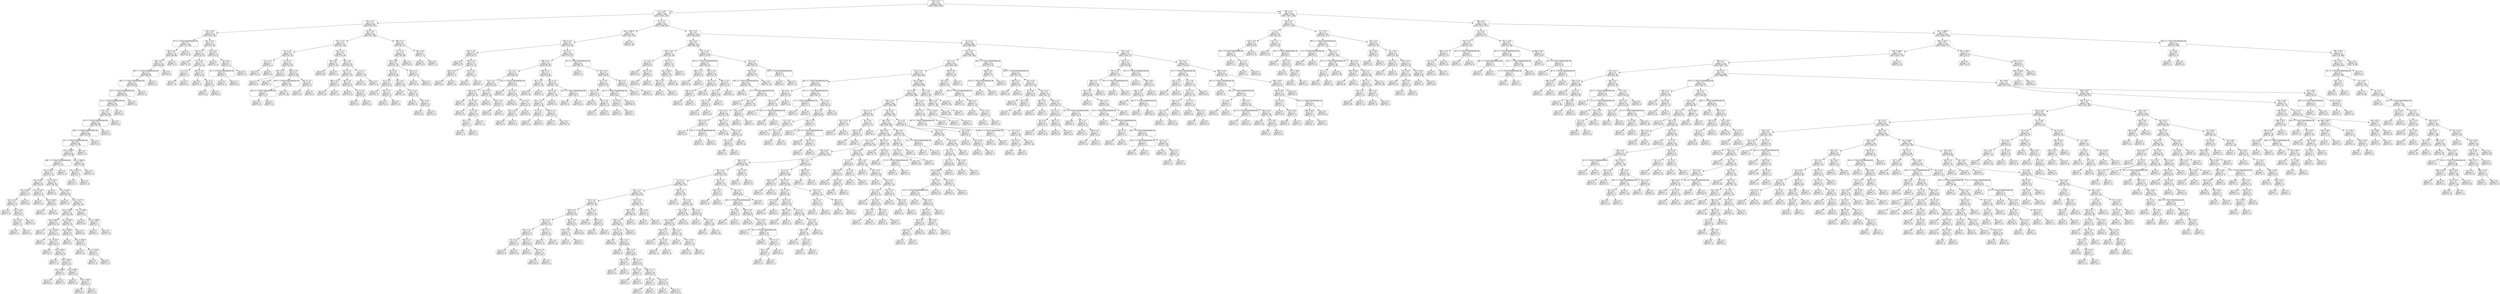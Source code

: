 digraph Tree {
node [shape=box, style="rounded", color="black", fontname=helvetica] ;
edge [fontname=helvetica] ;
0 [label="379 <= 1.6\ngini = 0.5\nsamples = 3348\nvalue = [2604, 2613]"] ;
1 [label="117 <= -5.6\ngini = 0.5\nsamples = 1685\nvalue = [1413, 1187]"] ;
0 -> 1 [labeldistance=2.5, labelangle=45, headlabel="True"] ;
2 [label="278 <= -5.7\ngini = 0.5\nsamples = 318\nvalue = [229, 267]"] ;
1 -> 2 ;
3 [label="102 <= -5.6\ngini = 0.5\nsamples = 154\nvalue = [135, 104]"] ;
2 -> 3 ;
4 [label="29 <= -1.7014117331926443e+38\ngini = 0.5\nsamples = 114\nvalue = [111, 68]"] ;
3 -> 4 ;
5 [label="300 <= -0.1\ngini = 0.5\nsamples = 104\nvalue = [96, 68]"] ;
4 -> 5 ;
6 [label="383 <= 0.5\ngini = 0.5\nsamples = 100\nvalue = [96, 64]"] ;
5 -> 6 ;
7 [label="300 <= -1.7014117331926443e+38\ngini = 0.5\nsamples = 96\nvalue = [88, 64]"] ;
6 -> 7 ;
8 [label="363 <= -1.7014117331926443e+38\ngini = 0.5\nsamples = 93\nvalue = [84, 64]"] ;
7 -> 8 ;
9 [label="15 <= -1.7014117331926443e+38\ngini = 0.5\nsamples = 91\nvalue = [84, 62]"] ;
8 -> 9 ;
10 [label="19 <= -1.7014117331926443e+38\ngini = 0.5\nsamples = 90\nvalue = [84, 60]"] ;
9 -> 10 ;
11 [label="372 <= 1.1\ngini = 0.5\nsamples = 89\nvalue = [81, 60]"] ;
10 -> 11 ;
12 [label="45 <= -1.7014117331926443e+38\ngini = 0.5\nsamples = 88\nvalue = [81, 59]"] ;
11 -> 12 ;
13 [label="356 <= -1.7014117331926443e+38\ngini = 0.5\nsamples = 86\nvalue = [78, 59]"] ;
12 -> 13 ;
14 [label="20 <= -1.7014117331926443e+38\ngini = 0.5\nsamples = 85\nvalue = [77, 59]"] ;
13 -> 14 ;
15 [label="rain <= 1684.0\ngini = 0.5\nsamples = 84\nvalue = [76, 59]"] ;
14 -> 15 ;
16 [label="380 <= -1.7014117331926443e+38\ngini = 0.5\nsamples = 71\nvalue = [74, 41]"] ;
15 -> 16 ;
17 [label="rain <= 179.5\ngini = 0.5\nsamples = 70\nvalue = [72, 41]"] ;
16 -> 17 ;
18 [label="rain <= 50.5\ngini = 0.3\nsamples = 24\nvalue = [33, 9]"] ;
17 -> 18 ;
19 [label="rain <= 33.5\ngini = 0.5\nsamples = 12\nvalue = [12, 7]"] ;
18 -> 19 ;
20 [label="rain <= 21.5\ngini = 0.2\nsamples = 10\nvalue = [12, 2]"] ;
19 -> 20 ;
21 [label="gini = 0.0\nsamples = 4\nvalue = [7, 0]"] ;
20 -> 21 ;
22 [label="rain <= 25.0\ngini = 0.4\nsamples = 6\nvalue = [5, 2]"] ;
20 -> 22 ;
23 [label="rain <= 23.0\ngini = 0.4\nsamples = 3\nvalue = [1, 2]"] ;
22 -> 23 ;
24 [label="gini = 0.5\nsamples = 2\nvalue = [1, 1]"] ;
23 -> 24 ;
25 [label="gini = 0.0\nsamples = 1\nvalue = [0, 1]"] ;
23 -> 25 ;
26 [label="gini = 0.0\nsamples = 3\nvalue = [4, 0]"] ;
22 -> 26 ;
27 [label="gini = 0.0\nsamples = 2\nvalue = [0, 5]"] ;
19 -> 27 ;
28 [label="rain <= 111.0\ngini = 0.2\nsamples = 12\nvalue = [21, 2]"] ;
18 -> 28 ;
29 [label="gini = 0.0\nsamples = 7\nvalue = [13, 0]"] ;
28 -> 29 ;
30 [label="rain <= 136.5\ngini = 0.3\nsamples = 5\nvalue = [8, 2]"] ;
28 -> 30 ;
31 [label="gini = 0.0\nsamples = 1\nvalue = [0, 2]"] ;
30 -> 31 ;
32 [label="gini = 0.0\nsamples = 4\nvalue = [8, 0]"] ;
30 -> 32 ;
33 [label="rain <= 187.0\ngini = 0.5\nsamples = 46\nvalue = [39, 32]"] ;
17 -> 33 ;
34 [label="gini = 0.0\nsamples = 4\nvalue = [0, 6]"] ;
33 -> 34 ;
35 [label="rain <= 241.5\ngini = 0.5\nsamples = 42\nvalue = [39, 26]"] ;
33 -> 35 ;
36 [label="gini = 0.0\nsamples = 5\nvalue = [7, 0]"] ;
35 -> 36 ;
37 [label="rain <= 1277.0\ngini = 0.5\nsamples = 37\nvalue = [32, 26]"] ;
35 -> 37 ;
38 [label="rain <= 760.5\ngini = 0.5\nsamples = 33\nvalue = [23, 25]"] ;
37 -> 38 ;
39 [label="rain <= 253.5\ngini = 0.5\nsamples = 22\nvalue = [20, 13]"] ;
38 -> 39 ;
40 [label="gini = 0.0\nsamples = 1\nvalue = [0, 2]"] ;
39 -> 40 ;
41 [label="rain <= 319.0\ngini = 0.5\nsamples = 21\nvalue = [20, 11]"] ;
39 -> 41 ;
42 [label="gini = 0.0\nsamples = 3\nvalue = [4, 0]"] ;
41 -> 42 ;
43 [label="rain <= 425.5\ngini = 0.5\nsamples = 18\nvalue = [16, 11]"] ;
41 -> 43 ;
44 [label="gini = 0.0\nsamples = 3\nvalue = [0, 3]"] ;
43 -> 44 ;
45 [label="rain <= 500.0\ngini = 0.4\nsamples = 15\nvalue = [16, 8]"] ;
43 -> 45 ;
46 [label="gini = 0.0\nsamples = 4\nvalue = [7, 0]"] ;
45 -> 46 ;
47 [label="rain <= 584.0\ngini = 0.5\nsamples = 11\nvalue = [9, 8]"] ;
45 -> 47 ;
48 [label="rain <= 540.0\ngini = 0.3\nsamples = 4\nvalue = [1, 5]"] ;
47 -> 48 ;
49 [label="gini = 0.0\nsamples = 2\nvalue = [0, 3]"] ;
48 -> 49 ;
50 [label="gini = 0.4\nsamples = 2\nvalue = [1, 2]"] ;
48 -> 50 ;
51 [label="rain <= 667.0\ngini = 0.4\nsamples = 7\nvalue = [8, 3]"] ;
47 -> 51 ;
52 [label="gini = 0.0\nsamples = 3\nvalue = [4, 0]"] ;
51 -> 52 ;
53 [label="rain <= 702.0\ngini = 0.5\nsamples = 4\nvalue = [4, 3]"] ;
51 -> 53 ;
54 [label="gini = 0.0\nsamples = 2\nvalue = [0, 3]"] ;
53 -> 54 ;
55 [label="gini = 0.0\nsamples = 2\nvalue = [4, 0]"] ;
53 -> 55 ;
56 [label="rain <= 1255.5\ngini = 0.3\nsamples = 11\nvalue = [3, 12]"] ;
38 -> 56 ;
57 [label="rain <= 818.5\ngini = 0.4\nsamples = 8\nvalue = [3, 7]"] ;
56 -> 57 ;
58 [label="gini = 0.0\nsamples = 3\nvalue = [0, 4]"] ;
57 -> 58 ;
59 [label="rain <= 1092.5\ngini = 0.5\nsamples = 5\nvalue = [3, 3]"] ;
57 -> 59 ;
60 [label="gini = 0.0\nsamples = 2\nvalue = [2, 0]"] ;
59 -> 60 ;
61 [label="rain <= 1249.0\ngini = 0.4\nsamples = 3\nvalue = [1, 3]"] ;
59 -> 61 ;
62 [label="gini = 0.0\nsamples = 2\nvalue = [0, 3]"] ;
61 -> 62 ;
63 [label="gini = 0.0\nsamples = 1\nvalue = [1, 0]"] ;
61 -> 63 ;
64 [label="gini = 0.0\nsamples = 3\nvalue = [0, 5]"] ;
56 -> 64 ;
65 [label="rain <= 1436.0\ngini = 0.2\nsamples = 4\nvalue = [9, 1]"] ;
37 -> 65 ;
66 [label="gini = 0.0\nsamples = 2\nvalue = [8, 0]"] ;
65 -> 66 ;
67 [label="rain <= 1550.0\ngini = 0.5\nsamples = 2\nvalue = [1, 1]"] ;
65 -> 67 ;
68 [label="gini = 0.0\nsamples = 1\nvalue = [0, 1]"] ;
67 -> 68 ;
69 [label="gini = 0.0\nsamples = 1\nvalue = [1, 0]"] ;
67 -> 69 ;
70 [label="gini = 0.0\nsamples = 1\nvalue = [2, 0]"] ;
16 -> 70 ;
71 [label="rain <= 2949.5\ngini = 0.2\nsamples = 13\nvalue = [2, 18]"] ;
15 -> 71 ;
72 [label="rain <= 2377.0\ngini = 0.3\nsamples = 6\nvalue = [2, 7]"] ;
71 -> 72 ;
73 [label="gini = 0.0\nsamples = 5\nvalue = [0, 7]"] ;
72 -> 73 ;
74 [label="gini = 0.0\nsamples = 1\nvalue = [2, 0]"] ;
72 -> 74 ;
75 [label="gini = 0.0\nsamples = 7\nvalue = [0, 11]"] ;
71 -> 75 ;
76 [label="gini = 0.0\nsamples = 1\nvalue = [1, 0]"] ;
14 -> 76 ;
77 [label="gini = 0.0\nsamples = 1\nvalue = [1, 0]"] ;
13 -> 77 ;
78 [label="gini = 0.0\nsamples = 2\nvalue = [3, 0]"] ;
12 -> 78 ;
79 [label="gini = 0.0\nsamples = 1\nvalue = [0, 1]"] ;
11 -> 79 ;
80 [label="gini = 0.0\nsamples = 1\nvalue = [3, 0]"] ;
10 -> 80 ;
81 [label="gini = 0.0\nsamples = 1\nvalue = [0, 2]"] ;
9 -> 81 ;
82 [label="gini = 0.0\nsamples = 2\nvalue = [0, 2]"] ;
8 -> 82 ;
83 [label="gini = 0.0\nsamples = 3\nvalue = [4, 0]"] ;
7 -> 83 ;
84 [label="gini = 0.0\nsamples = 4\nvalue = [8, 0]"] ;
6 -> 84 ;
85 [label="gini = 0.0\nsamples = 4\nvalue = [0, 4]"] ;
5 -> 85 ;
86 [label="gini = 0.0\nsamples = 10\nvalue = [15, 0]"] ;
4 -> 86 ;
87 [label="331 <= -0.0\ngini = 0.5\nsamples = 40\nvalue = [24, 36]"] ;
3 -> 87 ;
88 [label="69 <= -1.3\ngini = 0.4\nsamples = 26\nvalue = [10, 31]"] ;
87 -> 88 ;
89 [label="gini = 0.0\nsamples = 12\nvalue = [0, 21]"] ;
88 -> 89 ;
90 [label="16 <= -0.6\ngini = 0.5\nsamples = 14\nvalue = [10, 10]"] ;
88 -> 90 ;
91 [label="12 <= -0.5\ngini = 0.2\nsamples = 4\nvalue = [7, 1]"] ;
90 -> 91 ;
92 [label="gini = 0.0\nsamples = 3\nvalue = [7, 0]"] ;
91 -> 92 ;
93 [label="gini = 0.0\nsamples = 1\nvalue = [0, 1]"] ;
91 -> 93 ;
94 [label="182 <= -0.0\ngini = 0.4\nsamples = 10\nvalue = [3, 9]"] ;
90 -> 94 ;
95 [label="gini = 0.0\nsamples = 5\nvalue = [0, 7]"] ;
94 -> 95 ;
96 [label="26 <= 1.2\ngini = 0.5\nsamples = 5\nvalue = [3, 2]"] ;
94 -> 96 ;
97 [label="gini = 0.0\nsamples = 3\nvalue = [3, 0]"] ;
96 -> 97 ;
98 [label="gini = 0.0\nsamples = 2\nvalue = [0, 2]"] ;
96 -> 98 ;
99 [label="312 <= 0.5\ngini = 0.4\nsamples = 14\nvalue = [14, 5]"] ;
87 -> 99 ;
100 [label="gini = 0.0\nsamples = 7\nvalue = [11, 0]"] ;
99 -> 100 ;
101 [label="93 <= 0.4\ngini = 0.5\nsamples = 7\nvalue = [3, 5]"] ;
99 -> 101 ;
102 [label="33 <= -1.7014117331926443e+38\ngini = 0.5\nsamples = 4\nvalue = [3, 2]"] ;
101 -> 102 ;
103 [label="gini = 0.0\nsamples = 2\nvalue = [0, 2]"] ;
102 -> 103 ;
104 [label="gini = 0.0\nsamples = 2\nvalue = [3, 0]"] ;
102 -> 104 ;
105 [label="gini = 0.0\nsamples = 3\nvalue = [0, 3]"] ;
101 -> 105 ;
106 [label="210 <= -0.3\ngini = 0.5\nsamples = 164\nvalue = [94, 163]"] ;
2 -> 106 ;
107 [label="275 <= -2.5\ngini = 0.4\nsamples = 107\nvalue = [43, 126]"] ;
106 -> 107 ;
108 [label="12 <= -5.9\ngini = 0.5\nsamples = 36\nvalue = [24, 33]"] ;
107 -> 108 ;
109 [label="75 <= -2.0\ngini = 0.4\nsamples = 7\nvalue = [12, 4]"] ;
108 -> 109 ;
110 [label="gini = 0.0\nsamples = 5\nvalue = [12, 0]"] ;
109 -> 110 ;
111 [label="gini = 0.0\nsamples = 2\nvalue = [0, 4]"] ;
109 -> 111 ;
112 [label="87 <= -5.7\ngini = 0.4\nsamples = 29\nvalue = [12, 29]"] ;
108 -> 112 ;
113 [label="387 <= 1.4\ngini = 0.2\nsamples = 6\nvalue = [6, 1]"] ;
112 -> 113 ;
114 [label="gini = 0.0\nsamples = 5\nvalue = [6, 0]"] ;
113 -> 114 ;
115 [label="gini = 0.0\nsamples = 1\nvalue = [0, 1]"] ;
113 -> 115 ;
116 [label="229 <= -3.9\ngini = 0.3\nsamples = 23\nvalue = [6, 28]"] ;
112 -> 116 ;
117 [label="378 <= -1.7014117331926443e+38\ngini = 0.1\nsamples = 18\nvalue = [1, 25]"] ;
116 -> 117 ;
118 [label="394 <= -1.7014117331926443e+38\ngini = 0.3\nsamples = 4\nvalue = [1, 5]"] ;
117 -> 118 ;
119 [label="gini = 0.0\nsamples = 3\nvalue = [0, 5]"] ;
118 -> 119 ;
120 [label="gini = 0.0\nsamples = 1\nvalue = [1, 0]"] ;
118 -> 120 ;
121 [label="gini = 0.0\nsamples = 14\nvalue = [0, 20]"] ;
117 -> 121 ;
122 [label="361 <= -3.2\ngini = 0.5\nsamples = 5\nvalue = [5, 3]"] ;
116 -> 122 ;
123 [label="gini = 0.0\nsamples = 3\nvalue = [5, 0]"] ;
122 -> 123 ;
124 [label="gini = 0.0\nsamples = 2\nvalue = [0, 3]"] ;
122 -> 124 ;
125 [label="215 <= -1.3\ngini = 0.3\nsamples = 71\nvalue = [19, 93]"] ;
107 -> 125 ;
126 [label="89 <= 0.4\ngini = 0.0\nsamples = 41\nvalue = [1, 61]"] ;
125 -> 126 ;
127 [label="gini = 0.0\nsamples = 40\nvalue = [0, 61]"] ;
126 -> 127 ;
128 [label="gini = 0.0\nsamples = 1\nvalue = [1, 0]"] ;
126 -> 128 ;
129 [label="50 <= -0.5\ngini = 0.5\nsamples = 30\nvalue = [18, 32]"] ;
125 -> 129 ;
130 [label="244 <= -2.1\ngini = 0.5\nsamples = 18\nvalue = [17, 11]"] ;
129 -> 130 ;
131 [label="186 <= -0.4\ngini = 0.2\nsamples = 7\nvalue = [1, 8]"] ;
130 -> 131 ;
132 [label="gini = 0.0\nsamples = 6\nvalue = [0, 8]"] ;
131 -> 132 ;
133 [label="gini = 0.0\nsamples = 1\nvalue = [1, 0]"] ;
131 -> 133 ;
134 [label="88 <= -0.7\ngini = 0.3\nsamples = 11\nvalue = [16, 3]"] ;
130 -> 134 ;
135 [label="gini = 0.0\nsamples = 8\nvalue = [14, 0]"] ;
134 -> 135 ;
136 [label="221 <= -0.1\ngini = 0.5\nsamples = 3\nvalue = [2, 3]"] ;
134 -> 136 ;
137 [label="gini = 0.0\nsamples = 2\nvalue = [0, 3]"] ;
136 -> 137 ;
138 [label="gini = 0.0\nsamples = 1\nvalue = [2, 0]"] ;
136 -> 138 ;
139 [label="17 <= 0.7\ngini = 0.1\nsamples = 12\nvalue = [1, 21]"] ;
129 -> 139 ;
140 [label="gini = 0.0\nsamples = 11\nvalue = [0, 21]"] ;
139 -> 140 ;
141 [label="gini = 0.0\nsamples = 1\nvalue = [1, 0]"] ;
139 -> 141 ;
142 [label="388 <= 1.5\ngini = 0.5\nsamples = 57\nvalue = [51, 37]"] ;
106 -> 142 ;
143 [label="277 <= 1.3\ngini = 0.5\nsamples = 50\nvalue = [50, 28]"] ;
142 -> 143 ;
144 [label="311 <= 0.8\ngini = 0.5\nsamples = 40\nvalue = [31, 28]"] ;
143 -> 144 ;
145 [label="48 <= -0.2\ngini = 0.5\nsamples = 32\nvalue = [19, 26]"] ;
144 -> 145 ;
146 [label="44 <= -0.0\ngini = 0.4\nsamples = 12\nvalue = [12, 4]"] ;
145 -> 146 ;
147 [label="gini = 0.0\nsamples = 8\nvalue = [11, 0]"] ;
146 -> 147 ;
148 [label="361 <= 0.7\ngini = 0.3\nsamples = 4\nvalue = [1, 4]"] ;
146 -> 148 ;
149 [label="gini = 0.0\nsamples = 3\nvalue = [0, 4]"] ;
148 -> 149 ;
150 [label="gini = 0.0\nsamples = 1\nvalue = [1, 0]"] ;
148 -> 150 ;
151 [label="222 <= 0.1\ngini = 0.4\nsamples = 20\nvalue = [7, 22]"] ;
145 -> 151 ;
152 [label="gini = 0.0\nsamples = 7\nvalue = [0, 13]"] ;
151 -> 152 ;
153 [label="125 <= 0.4\ngini = 0.5\nsamples = 13\nvalue = [7, 9]"] ;
151 -> 153 ;
154 [label="gini = 0.0\nsamples = 4\nvalue = [6, 0]"] ;
153 -> 154 ;
155 [label="105 <= 3.0\ngini = 0.2\nsamples = 9\nvalue = [1, 9]"] ;
153 -> 155 ;
156 [label="gini = 0.0\nsamples = 8\nvalue = [0, 9]"] ;
155 -> 156 ;
157 [label="gini = 0.0\nsamples = 1\nvalue = [1, 0]"] ;
155 -> 157 ;
158 [label="332 <= 1.3\ngini = 0.2\nsamples = 8\nvalue = [12, 2]"] ;
144 -> 158 ;
159 [label="gini = 0.0\nsamples = 6\nvalue = [12, 0]"] ;
158 -> 159 ;
160 [label="gini = 0.0\nsamples = 2\nvalue = [0, 2]"] ;
158 -> 160 ;
161 [label="gini = 0.0\nsamples = 10\nvalue = [19, 0]"] ;
143 -> 161 ;
162 [label="331 <= 4.0\ngini = 0.2\nsamples = 7\nvalue = [1, 9]"] ;
142 -> 162 ;
163 [label="gini = 0.0\nsamples = 6\nvalue = [0, 9]"] ;
162 -> 163 ;
164 [label="gini = 0.0\nsamples = 1\nvalue = [1, 0]"] ;
162 -> 164 ;
165 [label="97 <= -3.1\ngini = 0.5\nsamples = 1367\nvalue = [1184, 920]"] ;
1 -> 165 ;
166 [label="rain <= 1851.5\ngini = 0.4\nsamples = 225\nvalue = [230, 118]"] ;
165 -> 166 ;
167 [label="228 <= -5.2\ngini = 0.4\nsamples = 201\nvalue = [230, 78]"] ;
166 -> 167 ;
168 [label="203 <= -3.8\ngini = 0.1\nsamples = 36\nvalue = [54, 3]"] ;
167 -> 168 ;
169 [label="gini = 0.0\nsamples = 26\nvalue = [43, 0]"] ;
168 -> 169 ;
170 [label="338 <= -3.6\ngini = 0.3\nsamples = 10\nvalue = [11, 3]"] ;
168 -> 170 ;
171 [label="236 <= -4.0\ngini = 0.4\nsamples = 3\nvalue = [1, 2]"] ;
170 -> 171 ;
172 [label="gini = 0.0\nsamples = 2\nvalue = [0, 2]"] ;
171 -> 172 ;
173 [label="gini = 0.0\nsamples = 1\nvalue = [1, 0]"] ;
171 -> 173 ;
174 [label="29 <= -0.2\ngini = 0.2\nsamples = 7\nvalue = [10, 1]"] ;
170 -> 174 ;
175 [label="gini = 0.0\nsamples = 6\nvalue = [10, 0]"] ;
174 -> 175 ;
176 [label="gini = 0.0\nsamples = 1\nvalue = [0, 1]"] ;
174 -> 176 ;
177 [label="28 <= -3.7\ngini = 0.4\nsamples = 165\nvalue = [176, 75]"] ;
167 -> 177 ;
178 [label="158 <= -4.2\ngini = 0.5\nsamples = 102\nvalue = [96, 62]"] ;
177 -> 178 ;
179 [label="20 <= -4.5\ngini = 0.4\nsamples = 60\nvalue = [68, 24]"] ;
178 -> 179 ;
180 [label="54 <= -4.5\ngini = 0.5\nsamples = 34\nvalue = [28, 20]"] ;
179 -> 180 ;
181 [label="226 <= -5.1\ngini = 0.4\nsamples = 25\nvalue = [26, 10]"] ;
180 -> 181 ;
182 [label="gini = 0.0\nsamples = 3\nvalue = [0, 3]"] ;
181 -> 182 ;
183 [label="221 <= -4.8\ngini = 0.3\nsamples = 22\nvalue = [26, 7]"] ;
181 -> 183 ;
184 [label="gini = 0.0\nsamples = 8\nvalue = [14, 0]"] ;
183 -> 184 ;
185 [label="15 <= -4.6\ngini = 0.5\nsamples = 14\nvalue = [12, 7]"] ;
183 -> 185 ;
186 [label="324 <= -4.7\ngini = 0.2\nsamples = 7\nvalue = [1, 7]"] ;
185 -> 186 ;
187 [label="gini = 0.0\nsamples = 1\nvalue = [1, 0]"] ;
186 -> 187 ;
188 [label="gini = 0.0\nsamples = 6\nvalue = [0, 7]"] ;
186 -> 188 ;
189 [label="gini = 0.0\nsamples = 7\nvalue = [11, 0]"] ;
185 -> 189 ;
190 [label="170 <= -4.2\ngini = 0.3\nsamples = 9\nvalue = [2, 10]"] ;
180 -> 190 ;
191 [label="gini = 0.0\nsamples = 6\nvalue = [0, 9]"] ;
190 -> 191 ;
192 [label="249 <= -4.1\ngini = 0.4\nsamples = 3\nvalue = [2, 1]"] ;
190 -> 192 ;
193 [label="gini = 0.0\nsamples = 2\nvalue = [2, 0]"] ;
192 -> 193 ;
194 [label="gini = 0.0\nsamples = 1\nvalue = [0, 1]"] ;
192 -> 194 ;
195 [label="116 <= -1.7014117331926443e+38\ngini = 0.2\nsamples = 26\nvalue = [40, 4]"] ;
179 -> 195 ;
196 [label="gini = 0.0\nsamples = 1\nvalue = [0, 1]"] ;
195 -> 196 ;
197 [label="114 <= -4.3\ngini = 0.1\nsamples = 25\nvalue = [40, 3]"] ;
195 -> 197 ;
198 [label="gini = 0.0\nsamples = 15\nvalue = [28, 0]"] ;
197 -> 198 ;
199 [label="14 <= -4.3\ngini = 0.3\nsamples = 10\nvalue = [12, 3]"] ;
197 -> 199 ;
200 [label="129 <= -4.4\ngini = 0.5\nsamples = 4\nvalue = [2, 3]"] ;
199 -> 200 ;
201 [label="gini = 0.0\nsamples = 2\nvalue = [2, 0]"] ;
200 -> 201 ;
202 [label="gini = 0.0\nsamples = 2\nvalue = [0, 3]"] ;
200 -> 202 ;
203 [label="gini = 0.0\nsamples = 6\nvalue = [10, 0]"] ;
199 -> 203 ;
204 [label="380 <= -4.7\ngini = 0.5\nsamples = 42\nvalue = [28, 38]"] ;
178 -> 204 ;
205 [label="90 <= -3.9\ngini = 0.1\nsamples = 10\nvalue = [1, 18]"] ;
204 -> 205 ;
206 [label="gini = 0.0\nsamples = 9\nvalue = [0, 18]"] ;
205 -> 206 ;
207 [label="gini = 0.0\nsamples = 1\nvalue = [1, 0]"] ;
205 -> 207 ;
208 [label="281 <= -3.7\ngini = 0.5\nsamples = 32\nvalue = [27, 20]"] ;
204 -> 208 ;
209 [label="335 <= -4.0\ngini = 0.5\nsamples = 22\nvalue = [11, 19]"] ;
208 -> 209 ;
210 [label="167 <= -4.2\ngini = 0.5\nsamples = 16\nvalue = [11, 8]"] ;
209 -> 210 ;
211 [label="74 <= -4.7\ngini = 0.2\nsamples = 7\nvalue = [1, 7]"] ;
210 -> 211 ;
212 [label="gini = 0.0\nsamples = 1\nvalue = [1, 0]"] ;
211 -> 212 ;
213 [label="gini = 0.0\nsamples = 6\nvalue = [0, 7]"] ;
211 -> 213 ;
214 [label="158 <= -4.2\ngini = 0.2\nsamples = 9\nvalue = [10, 1]"] ;
210 -> 214 ;
215 [label="gini = 0.0\nsamples = 1\nvalue = [0, 1]"] ;
214 -> 215 ;
216 [label="gini = 0.0\nsamples = 8\nvalue = [10, 0]"] ;
214 -> 216 ;
217 [label="gini = 0.0\nsamples = 6\nvalue = [0, 11]"] ;
209 -> 217 ;
218 [label="179 <= -1.7014117331926443e+38\ngini = 0.1\nsamples = 10\nvalue = [16, 1]"] ;
208 -> 218 ;
219 [label="gini = 0.0\nsamples = 1\nvalue = [0, 1]"] ;
218 -> 219 ;
220 [label="gini = 0.0\nsamples = 9\nvalue = [16, 0]"] ;
218 -> 220 ;
221 [label="30 <= -1.7014117331926443e+38\ngini = 0.2\nsamples = 63\nvalue = [80, 13]"] ;
177 -> 221 ;
222 [label="gini = 0.0\nsamples = 3\nvalue = [0, 4]"] ;
221 -> 222 ;
223 [label="241 <= 1.0\ngini = 0.2\nsamples = 60\nvalue = [80, 9]"] ;
221 -> 223 ;
224 [label="51 <= -3.6\ngini = 0.1\nsamples = 54\nvalue = [77, 5]"] ;
223 -> 224 ;
225 [label="118 <= -3.5\ngini = 0.3\nsamples = 13\nvalue = [14, 4]"] ;
224 -> 225 ;
226 [label="gini = 0.0\nsamples = 10\nvalue = [13, 0]"] ;
225 -> 226 ;
227 [label="35 <= -3.9\ngini = 0.3\nsamples = 3\nvalue = [1, 4]"] ;
225 -> 227 ;
228 [label="gini = 0.0\nsamples = 1\nvalue = [1, 0]"] ;
227 -> 228 ;
229 [label="gini = 0.0\nsamples = 2\nvalue = [0, 4]"] ;
227 -> 229 ;
230 [label="89 <= -1.7014117331926443e+38\ngini = 0.0\nsamples = 41\nvalue = [63, 1]"] ;
224 -> 230 ;
231 [label="31 <= -0.8\ngini = 0.3\nsamples = 5\nvalue = [4, 1]"] ;
230 -> 231 ;
232 [label="gini = 0.0\nsamples = 4\nvalue = [4, 0]"] ;
231 -> 232 ;
233 [label="gini = 0.0\nsamples = 1\nvalue = [0, 1]"] ;
231 -> 233 ;
234 [label="gini = 0.0\nsamples = 36\nvalue = [59, 0]"] ;
230 -> 234 ;
235 [label="156 <= 1.1\ngini = 0.5\nsamples = 6\nvalue = [3, 4]"] ;
223 -> 235 ;
236 [label="gini = 0.0\nsamples = 3\nvalue = [3, 0]"] ;
235 -> 236 ;
237 [label="gini = 0.0\nsamples = 3\nvalue = [0, 4]"] ;
235 -> 237 ;
238 [label="gini = 0.0\nsamples = 24\nvalue = [0, 40]"] ;
166 -> 238 ;
239 [label="88 <= -2.5\ngini = 0.5\nsamples = 1142\nvalue = [954, 802]"] ;
165 -> 239 ;
240 [label="319 <= -5.1\ngini = 0.5\nsamples = 143\nvalue = [89, 139]"] ;
239 -> 240 ;
241 [label="329 <= -5.0\ngini = 0.3\nsamples = 33\nvalue = [10, 49]"] ;
240 -> 241 ;
242 [label="7 <= -0.5\ngini = 0.5\nsamples = 8\nvalue = [8, 8]"] ;
241 -> 242 ;
243 [label="gini = 0.0\nsamples = 3\nvalue = [0, 6]"] ;
242 -> 243 ;
244 [label="278 <= -2.8\ngini = 0.3\nsamples = 5\nvalue = [8, 2]"] ;
242 -> 244 ;
245 [label="gini = 0.0\nsamples = 4\nvalue = [8, 0]"] ;
244 -> 245 ;
246 [label="gini = 0.0\nsamples = 1\nvalue = [0, 2]"] ;
244 -> 246 ;
247 [label="342 <= 3.2\ngini = 0.1\nsamples = 25\nvalue = [2, 41]"] ;
241 -> 247 ;
248 [label="rain <= 242.0\ngini = 0.0\nsamples = 24\nvalue = [1, 41]"] ;
247 -> 248 ;
249 [label="105 <= -3.2\ngini = 0.4\nsamples = 3\nvalue = [1, 2]"] ;
248 -> 249 ;
250 [label="gini = 0.0\nsamples = 2\nvalue = [0, 2]"] ;
249 -> 250 ;
251 [label="gini = 0.0\nsamples = 1\nvalue = [1, 0]"] ;
249 -> 251 ;
252 [label="gini = 0.0\nsamples = 21\nvalue = [0, 39]"] ;
248 -> 252 ;
253 [label="gini = 0.0\nsamples = 1\nvalue = [1, 0]"] ;
247 -> 253 ;
254 [label="127 <= -3.0\ngini = 0.5\nsamples = 110\nvalue = [79, 90]"] ;
240 -> 254 ;
255 [label="159 <= -1.7014117331926443e+38\ngini = 0.4\nsamples = 41\nvalue = [40, 18]"] ;
254 -> 255 ;
256 [label="280 <= -1.3\ngini = 0.4\nsamples = 6\nvalue = [3, 9]"] ;
255 -> 256 ;
257 [label="gini = 0.0\nsamples = 4\nvalue = [0, 9]"] ;
256 -> 257 ;
258 [label="gini = 0.0\nsamples = 2\nvalue = [3, 0]"] ;
256 -> 258 ;
259 [label="326 <= -2.0\ngini = 0.3\nsamples = 35\nvalue = [37, 9]"] ;
255 -> 259 ;
260 [label="137 <= -2.8\ngini = 0.1\nsamples = 18\nvalue = [24, 1]"] ;
259 -> 260 ;
261 [label="138 <= -2.9\ngini = 0.3\nsamples = 4\nvalue = [4, 1]"] ;
260 -> 261 ;
262 [label="gini = 0.0\nsamples = 3\nvalue = [4, 0]"] ;
261 -> 262 ;
263 [label="gini = 0.0\nsamples = 1\nvalue = [0, 1]"] ;
261 -> 263 ;
264 [label="gini = 0.0\nsamples = 14\nvalue = [20, 0]"] ;
260 -> 264 ;
265 [label="384 <= -0.2\ngini = 0.5\nsamples = 17\nvalue = [13, 8]"] ;
259 -> 265 ;
266 [label="74 <= -0.2\ngini = 0.4\nsamples = 10\nvalue = [3, 8]"] ;
265 -> 266 ;
267 [label="327 <= -1.3\ngini = 0.5\nsamples = 6\nvalue = [3, 3]"] ;
266 -> 267 ;
268 [label="gini = 0.0\nsamples = 3\nvalue = [0, 3]"] ;
267 -> 268 ;
269 [label="gini = 0.0\nsamples = 3\nvalue = [3, 0]"] ;
267 -> 269 ;
270 [label="gini = 0.0\nsamples = 4\nvalue = [0, 5]"] ;
266 -> 270 ;
271 [label="gini = 0.0\nsamples = 7\nvalue = [10, 0]"] ;
265 -> 271 ;
272 [label="40 <= 1.6\ngini = 0.5\nsamples = 69\nvalue = [39, 72]"] ;
254 -> 272 ;
273 [label="329 <= 0.6\ngini = 0.4\nsamples = 65\nvalue = [32, 71]"] ;
272 -> 273 ;
274 [label="340 <= -1.7014117331926443e+38\ngini = 0.5\nsamples = 48\nvalue = [32, 45]"] ;
273 -> 274 ;
275 [label="gini = 0.0\nsamples = 4\nvalue = [8, 0]"] ;
274 -> 275 ;
276 [label="15 <= -1.7014117331926443e+38\ngini = 0.5\nsamples = 44\nvalue = [24, 45]"] ;
274 -> 276 ;
277 [label="gini = 0.0\nsamples = 5\nvalue = [7, 0]"] ;
276 -> 277 ;
278 [label="80 <= 0.4\ngini = 0.4\nsamples = 39\nvalue = [17, 45]"] ;
276 -> 278 ;
279 [label="375 <= -3.2\ngini = 0.3\nsamples = 35\nvalue = [12, 44]"] ;
278 -> 279 ;
280 [label="378 <= -2.8\ngini = 0.3\nsamples = 9\nvalue = [7, 2]"] ;
279 -> 280 ;
281 [label="gini = 0.0\nsamples = 6\nvalue = [6, 0]"] ;
280 -> 281 ;
282 [label="136 <= -1.7014117331926443e+38\ngini = 0.4\nsamples = 3\nvalue = [1, 2]"] ;
280 -> 282 ;
283 [label="gini = 0.0\nsamples = 1\nvalue = [1, 0]"] ;
282 -> 283 ;
284 [label="gini = 0.0\nsamples = 2\nvalue = [0, 2]"] ;
282 -> 284 ;
285 [label="383 <= -1.9\ngini = 0.2\nsamples = 26\nvalue = [5, 42]"] ;
279 -> 285 ;
286 [label="gini = 0.0\nsamples = 15\nvalue = [0, 29]"] ;
285 -> 286 ;
287 [label="348 <= -0.9\ngini = 0.4\nsamples = 11\nvalue = [5, 13]"] ;
285 -> 287 ;
288 [label="317 <= -1.0\ngini = 0.5\nsamples = 6\nvalue = [5, 4]"] ;
287 -> 288 ;
289 [label="gini = 0.0\nsamples = 4\nvalue = [5, 0]"] ;
288 -> 289 ;
290 [label="gini = 0.0\nsamples = 2\nvalue = [0, 4]"] ;
288 -> 290 ;
291 [label="gini = 0.0\nsamples = 5\nvalue = [0, 9]"] ;
287 -> 291 ;
292 [label="291 <= 0.5\ngini = 0.3\nsamples = 4\nvalue = [5, 1]"] ;
278 -> 292 ;
293 [label="gini = 0.0\nsamples = 3\nvalue = [5, 0]"] ;
292 -> 293 ;
294 [label="gini = 0.0\nsamples = 1\nvalue = [0, 1]"] ;
292 -> 294 ;
295 [label="gini = 0.0\nsamples = 17\nvalue = [0, 26]"] ;
273 -> 295 ;
296 [label="244 <= -1.7014117331926443e+38\ngini = 0.2\nsamples = 4\nvalue = [7, 1]"] ;
272 -> 296 ;
297 [label="gini = 0.0\nsamples = 1\nvalue = [0, 1]"] ;
296 -> 297 ;
298 [label="gini = 0.0\nsamples = 3\nvalue = [7, 0]"] ;
296 -> 298 ;
299 [label="42 <= 1.3\ngini = 0.5\nsamples = 999\nvalue = [865, 663]"] ;
239 -> 299 ;
300 [label="375 <= 0.8\ngini = 0.5\nsamples = 842\nvalue = [756, 536]"] ;
299 -> 300 ;
301 [label="275 <= 1.1\ngini = 0.5\nsamples = 736\nvalue = [632, 505]"] ;
300 -> 301 ;
302 [label="241 <= -2.2\ngini = 0.5\nsamples = 722\nvalue = [628, 484]"] ;
301 -> 302 ;
303 [label="284 <= -1.7014117331926443e+38\ngini = 0.4\nsamples = 64\nvalue = [73, 25]"] ;
302 -> 303 ;
304 [label="89 <= 0.3\ngini = 0.5\nsamples = 12\nvalue = [8, 13]"] ;
303 -> 304 ;
305 [label="161 <= -1.7\ngini = 0.3\nsamples = 9\nvalue = [3, 13]"] ;
304 -> 305 ;
306 [label="gini = 0.0\nsamples = 6\nvalue = [0, 11]"] ;
305 -> 306 ;
307 [label="222 <= -1.7014117331926443e+38\ngini = 0.5\nsamples = 3\nvalue = [3, 2]"] ;
305 -> 307 ;
308 [label="gini = 0.0\nsamples = 1\nvalue = [3, 0]"] ;
307 -> 308 ;
309 [label="gini = 0.0\nsamples = 2\nvalue = [0, 2]"] ;
307 -> 309 ;
310 [label="gini = 0.0\nsamples = 3\nvalue = [5, 0]"] ;
304 -> 310 ;
311 [label="273 <= -1.7014117331926443e+38\ngini = 0.3\nsamples = 52\nvalue = [65, 12]"] ;
303 -> 311 ;
312 [label="4 <= -1.7014117331926443e+38\ngini = 0.3\nsamples = 5\nvalue = [1, 4]"] ;
311 -> 312 ;
313 [label="gini = 0.0\nsamples = 1\nvalue = [1, 0]"] ;
312 -> 313 ;
314 [label="gini = 0.0\nsamples = 4\nvalue = [0, 4]"] ;
312 -> 314 ;
315 [label="31 <= -0.2\ngini = 0.2\nsamples = 47\nvalue = [64, 8]"] ;
311 -> 315 ;
316 [label="49 <= -1.8\ngini = 0.3\nsamples = 29\nvalue = [32, 8]"] ;
315 -> 316 ;
317 [label="22 <= -2.0\ngini = 0.1\nsamples = 18\nvalue = [27, 1]"] ;
316 -> 317 ;
318 [label="gini = 0.0\nsamples = 14\nvalue = [23, 0]"] ;
317 -> 318 ;
319 [label="234 <= -2.1\ngini = 0.3\nsamples = 4\nvalue = [4, 1]"] ;
317 -> 319 ;
320 [label="gini = 0.0\nsamples = 1\nvalue = [0, 1]"] ;
319 -> 320 ;
321 [label="gini = 0.0\nsamples = 3\nvalue = [4, 0]"] ;
319 -> 321 ;
322 [label="203 <= -1.6\ngini = 0.5\nsamples = 11\nvalue = [5, 7]"] ;
316 -> 322 ;
323 [label="gini = 0.0\nsamples = 4\nvalue = [0, 4]"] ;
322 -> 323 ;
324 [label="316 <= -1.7014117331926443e+38\ngini = 0.5\nsamples = 7\nvalue = [5, 3]"] ;
322 -> 324 ;
325 [label="gini = 0.0\nsamples = 2\nvalue = [0, 2]"] ;
324 -> 325 ;
326 [label="129 <= -1.6\ngini = 0.3\nsamples = 5\nvalue = [5, 1]"] ;
324 -> 326 ;
327 [label="gini = 0.0\nsamples = 1\nvalue = [0, 1]"] ;
326 -> 327 ;
328 [label="gini = 0.0\nsamples = 4\nvalue = [5, 0]"] ;
326 -> 328 ;
329 [label="gini = 0.0\nsamples = 18\nvalue = [32, 0]"] ;
315 -> 329 ;
330 [label="rain <= 2361.5\ngini = 0.5\nsamples = 658\nvalue = [555, 459]"] ;
302 -> 330 ;
331 [label="217 <= 0.8\ngini = 0.5\nsamples = 586\nvalue = [554, 364]"] ;
330 -> 331 ;
332 [label="310 <= -2.5\ngini = 0.5\nsamples = 566\nvalue = [546, 339]"] ;
331 -> 332 ;
333 [label="254 <= -1.0\ngini = 0.4\nsamples = 28\nvalue = [13, 28]"] ;
332 -> 333 ;
334 [label="157 <= -2.6\ngini = 0.1\nsamples = 12\nvalue = [1, 17]"] ;
333 -> 334 ;
335 [label="gini = 0.0\nsamples = 1\nvalue = [1, 0]"] ;
334 -> 335 ;
336 [label="gini = 0.0\nsamples = 11\nvalue = [0, 17]"] ;
334 -> 336 ;
337 [label="36 <= -0.1\ngini = 0.5\nsamples = 16\nvalue = [12, 11]"] ;
333 -> 337 ;
338 [label="186 <= -0.6\ngini = 0.3\nsamples = 9\nvalue = [3, 11]"] ;
337 -> 338 ;
339 [label="gini = 0.0\nsamples = 3\nvalue = [3, 0]"] ;
338 -> 339 ;
340 [label="gini = 0.0\nsamples = 6\nvalue = [0, 11]"] ;
338 -> 340 ;
341 [label="gini = 0.0\nsamples = 7\nvalue = [9, 0]"] ;
337 -> 341 ;
342 [label="322 <= 0.4\ngini = 0.5\nsamples = 538\nvalue = [533, 311]"] ;
332 -> 342 ;
343 [label="283 <= 0.4\ngini = 0.5\nsamples = 465\nvalue = [434, 284]"] ;
342 -> 343 ;
344 [label="394 <= 0.3\ngini = 0.5\nsamples = 437\nvalue = [423, 250]"] ;
343 -> 344 ;
345 [label="237 <= -0.2\ngini = 0.5\nsamples = 419\nvalue = [416, 229]"] ;
344 -> 345 ;
346 [label="376 <= -0.6\ngini = 0.5\nsamples = 329\nvalue = [301, 201]"] ;
345 -> 346 ;
347 [label="286 <= -0.2\ngini = 0.5\nsamples = 252\nvalue = [253, 132]"] ;
346 -> 347 ;
348 [label="96 <= -0.8\ngini = 0.4\nsamples = 246\nvalue = [252, 123]"] ;
347 -> 348 ;
349 [label="27 <= -1.1\ngini = 0.5\nsamples = 191\nvalue = [181, 112]"] ;
348 -> 349 ;
350 [label="262 <= -1.7\ngini = 0.4\nsamples = 131\nvalue = [144, 59]"] ;
349 -> 350 ;
351 [label="95 <= -1.6\ngini = 0.5\nsamples = 66\nvalue = [57, 42]"] ;
350 -> 351 ;
352 [label="196 <= -1.8\ngini = 0.4\nsamples = 49\nvalue = [52, 23]"] ;
351 -> 352 ;
353 [label="246 <= -1.9\ngini = 0.5\nsamples = 28\nvalue = [23, 21]"] ;
352 -> 353 ;
354 [label="349 <= -2.1\ngini = 0.4\nsamples = 19\nvalue = [22, 7]"] ;
353 -> 354 ;
355 [label="173 <= -2.1\ngini = 0.5\nsamples = 6\nvalue = [3, 5]"] ;
354 -> 355 ;
356 [label="gini = 0.0\nsamples = 3\nvalue = [3, 0]"] ;
355 -> 356 ;
357 [label="gini = 0.0\nsamples = 3\nvalue = [0, 5]"] ;
355 -> 357 ;
358 [label="188 <= -2.2\ngini = 0.2\nsamples = 13\nvalue = [19, 2]"] ;
354 -> 358 ;
359 [label="gini = 0.0\nsamples = 1\nvalue = [0, 1]"] ;
358 -> 359 ;
360 [label="344 <= -1.8\ngini = 0.1\nsamples = 12\nvalue = [19, 1]"] ;
358 -> 360 ;
361 [label="gini = 0.0\nsamples = 11\nvalue = [19, 0]"] ;
360 -> 361 ;
362 [label="gini = 0.0\nsamples = 1\nvalue = [0, 1]"] ;
360 -> 362 ;
363 [label="159 <= -2.1\ngini = 0.1\nsamples = 9\nvalue = [1, 14]"] ;
353 -> 363 ;
364 [label="gini = 0.0\nsamples = 1\nvalue = [1, 0]"] ;
363 -> 364 ;
365 [label="gini = 0.0\nsamples = 8\nvalue = [0, 14]"] ;
363 -> 365 ;
366 [label="180 <= -2.0\ngini = 0.1\nsamples = 21\nvalue = [29, 2]"] ;
352 -> 366 ;
367 [label="370 <= -1.8\ngini = 0.4\nsamples = 3\nvalue = [1, 2]"] ;
366 -> 367 ;
368 [label="gini = 0.0\nsamples = 1\nvalue = [1, 0]"] ;
367 -> 368 ;
369 [label="gini = 0.0\nsamples = 2\nvalue = [0, 2]"] ;
367 -> 369 ;
370 [label="gini = 0.0\nsamples = 18\nvalue = [28, 0]"] ;
366 -> 370 ;
371 [label="331 <= -1.8\ngini = 0.3\nsamples = 17\nvalue = [5, 19]"] ;
351 -> 371 ;
372 [label="gini = 0.0\nsamples = 9\nvalue = [0, 16]"] ;
371 -> 372 ;
373 [label="195 <= -1.3\ngini = 0.5\nsamples = 8\nvalue = [5, 3]"] ;
371 -> 373 ;
374 [label="gini = 0.0\nsamples = 5\nvalue = [5, 0]"] ;
373 -> 374 ;
375 [label="gini = 0.0\nsamples = 3\nvalue = [0, 3]"] ;
373 -> 375 ;
376 [label="279 <= -0.8\ngini = 0.3\nsamples = 65\nvalue = [87, 17]"] ;
350 -> 376 ;
377 [label="158 <= -0.8\ngini = 0.2\nsamples = 62\nvalue = [86, 13]"] ;
376 -> 377 ;
378 [label="295 <= -0.7\ngini = 0.2\nsamples = 61\nvalue = [86, 11]"] ;
377 -> 378 ;
379 [label="327 <= -1.5\ngini = 0.2\nsamples = 59\nvalue = [86, 8]"] ;
378 -> 379 ;
380 [label="gini = 0.0\nsamples = 22\nvalue = [38, 0]"] ;
379 -> 380 ;
381 [label="325 <= -2.0\ngini = 0.2\nsamples = 37\nvalue = [48, 8]"] ;
379 -> 381 ;
382 [label="gini = 0.0\nsamples = 2\nvalue = [0, 2]"] ;
381 -> 382 ;
383 [label="330 <= -1.6\ngini = 0.2\nsamples = 35\nvalue = [48, 6]"] ;
381 -> 383 ;
384 [label="214 <= -1.5\ngini = 0.4\nsamples = 3\nvalue = [1, 3]"] ;
383 -> 384 ;
385 [label="gini = 0.0\nsamples = 2\nvalue = [0, 3]"] ;
384 -> 385 ;
386 [label="gini = 0.0\nsamples = 1\nvalue = [1, 0]"] ;
384 -> 386 ;
387 [label="281 <= -1.6\ngini = 0.1\nsamples = 32\nvalue = [47, 3]"] ;
383 -> 387 ;
388 [label="319 <= -0.8\ngini = 0.5\nsamples = 2\nvalue = [1, 1]"] ;
387 -> 388 ;
389 [label="gini = 0.0\nsamples = 1\nvalue = [0, 1]"] ;
388 -> 389 ;
390 [label="gini = 0.0\nsamples = 1\nvalue = [1, 0]"] ;
388 -> 390 ;
391 [label="386 <= -1.5\ngini = 0.1\nsamples = 30\nvalue = [46, 2]"] ;
387 -> 391 ;
392 [label="177 <= -1.6\ngini = 0.5\nsamples = 2\nvalue = [1, 1]"] ;
391 -> 392 ;
393 [label="gini = 0.0\nsamples = 1\nvalue = [1, 0]"] ;
392 -> 393 ;
394 [label="gini = 0.0\nsamples = 1\nvalue = [0, 1]"] ;
392 -> 394 ;
395 [label="119 <= -1.8\ngini = 0.0\nsamples = 28\nvalue = [45, 1]"] ;
391 -> 395 ;
396 [label="gini = 0.0\nsamples = 1\nvalue = [0, 1]"] ;
395 -> 396 ;
397 [label="gini = 0.0\nsamples = 27\nvalue = [45, 0]"] ;
395 -> 397 ;
398 [label="gini = 0.0\nsamples = 2\nvalue = [0, 3]"] ;
378 -> 398 ;
399 [label="gini = 0.0\nsamples = 1\nvalue = [0, 2]"] ;
377 -> 399 ;
400 [label="294 <= -0.8\ngini = 0.3\nsamples = 3\nvalue = [1, 4]"] ;
376 -> 400 ;
401 [label="gini = 0.0\nsamples = 2\nvalue = [0, 4]"] ;
400 -> 401 ;
402 [label="gini = 0.0\nsamples = 1\nvalue = [1, 0]"] ;
400 -> 402 ;
403 [label="109 <= -1.2\ngini = 0.5\nsamples = 60\nvalue = [37, 53]"] ;
349 -> 403 ;
404 [label="gini = 0.0\nsamples = 9\nvalue = [0, 14]"] ;
403 -> 404 ;
405 [label="71 <= -0.8\ngini = 0.5\nsamples = 51\nvalue = [37, 39]"] ;
403 -> 405 ;
406 [label="373 <= -0.9\ngini = 0.5\nsamples = 35\nvalue = [32, 20]"] ;
405 -> 406 ;
407 [label="rain <= 394.5\ngini = 0.5\nsamples = 25\nvalue = [16, 20]"] ;
406 -> 407 ;
408 [label="232 <= -1.3\ngini = 0.4\nsamples = 13\nvalue = [14, 7]"] ;
407 -> 408 ;
409 [label="gini = 0.0\nsamples = 4\nvalue = [0, 4]"] ;
408 -> 409 ;
410 [label="24 <= -0.9\ngini = 0.3\nsamples = 9\nvalue = [14, 3]"] ;
408 -> 410 ;
411 [label="gini = 0.0\nsamples = 7\nvalue = [14, 0]"] ;
410 -> 411 ;
412 [label="gini = 0.0\nsamples = 2\nvalue = [0, 3]"] ;
410 -> 412 ;
413 [label="228 <= -1.3\ngini = 0.2\nsamples = 12\nvalue = [2, 13]"] ;
407 -> 413 ;
414 [label="gini = 0.0\nsamples = 1\nvalue = [1, 0]"] ;
413 -> 414 ;
415 [label="347 <= -0.6\ngini = 0.1\nsamples = 11\nvalue = [1, 13]"] ;
413 -> 415 ;
416 [label="gini = 0.0\nsamples = 10\nvalue = [0, 13]"] ;
415 -> 416 ;
417 [label="gini = 0.0\nsamples = 1\nvalue = [1, 0]"] ;
415 -> 417 ;
418 [label="gini = 0.0\nsamples = 10\nvalue = [16, 0]"] ;
406 -> 418 ;
419 [label="320 <= -1.1\ngini = 0.3\nsamples = 16\nvalue = [5, 19]"] ;
405 -> 419 ;
420 [label="gini = 0.0\nsamples = 3\nvalue = [3, 0]"] ;
419 -> 420 ;
421 [label="19 <= -0.9\ngini = 0.2\nsamples = 13\nvalue = [2, 19]"] ;
419 -> 421 ;
422 [label="gini = 0.0\nsamples = 2\nvalue = [2, 0]"] ;
421 -> 422 ;
423 [label="gini = 0.0\nsamples = 11\nvalue = [0, 19]"] ;
421 -> 423 ;
424 [label="65 <= -1.5\ngini = 0.2\nsamples = 55\nvalue = [71, 11]"] ;
348 -> 424 ;
425 [label="226 <= -0.7\ngini = 0.5\nsamples = 4\nvalue = [3, 3]"] ;
424 -> 425 ;
426 [label="gini = 0.0\nsamples = 2\nvalue = [3, 0]"] ;
425 -> 426 ;
427 [label="gini = 0.0\nsamples = 2\nvalue = [0, 3]"] ;
425 -> 427 ;
428 [label="109 <= 1.5\ngini = 0.2\nsamples = 51\nvalue = [68, 8]"] ;
424 -> 428 ;
429 [label="160 <= -1.7014117331926443e+38\ngini = 0.2\nsamples = 50\nvalue = [68, 7]"] ;
428 -> 429 ;
430 [label="37 <= -0.6\ngini = 0.5\nsamples = 4\nvalue = [2, 2]"] ;
429 -> 430 ;
431 [label="gini = 0.0\nsamples = 2\nvalue = [2, 0]"] ;
430 -> 431 ;
432 [label="gini = 0.0\nsamples = 2\nvalue = [0, 2]"] ;
430 -> 432 ;
433 [label="309 <= -0.6\ngini = 0.1\nsamples = 46\nvalue = [66, 5]"] ;
429 -> 433 ;
434 [label="gini = 0.0\nsamples = 25\nvalue = [39, 0]"] ;
433 -> 434 ;
435 [label="154 <= -0.6\ngini = 0.3\nsamples = 21\nvalue = [27, 5]"] ;
433 -> 435 ;
436 [label="gini = 0.0\nsamples = 3\nvalue = [0, 3]"] ;
435 -> 436 ;
437 [label="69 <= -1.7014117331926443e+38\ngini = 0.1\nsamples = 18\nvalue = [27, 2]"] ;
435 -> 437 ;
438 [label="gini = 0.0\nsamples = 1\nvalue = [0, 1]"] ;
437 -> 438 ;
439 [label="277 <= -1.2\ngini = 0.1\nsamples = 17\nvalue = [27, 1]"] ;
437 -> 439 ;
440 [label="28 <= -1.1\ngini = 0.5\nsamples = 2\nvalue = [1, 1]"] ;
439 -> 440 ;
441 [label="gini = 0.0\nsamples = 1\nvalue = [1, 0]"] ;
440 -> 441 ;
442 [label="gini = 0.0\nsamples = 1\nvalue = [0, 1]"] ;
440 -> 442 ;
443 [label="gini = 0.0\nsamples = 15\nvalue = [26, 0]"] ;
439 -> 443 ;
444 [label="gini = 0.0\nsamples = 1\nvalue = [0, 1]"] ;
428 -> 444 ;
445 [label="114 <= -0.9\ngini = 0.2\nsamples = 6\nvalue = [1, 9]"] ;
347 -> 445 ;
446 [label="gini = 0.0\nsamples = 1\nvalue = [1, 0]"] ;
445 -> 446 ;
447 [label="gini = 0.0\nsamples = 5\nvalue = [0, 9]"] ;
445 -> 447 ;
448 [label="289 <= -0.1\ngini = 0.5\nsamples = 77\nvalue = [48, 69]"] ;
346 -> 448 ;
449 [label="47 <= -0.7\ngini = 0.5\nsamples = 69\nvalue = [37, 68]"] ;
448 -> 449 ;
450 [label="378 <= -0.6\ngini = 0.2\nsamples = 13\nvalue = [15, 2]"] ;
449 -> 450 ;
451 [label="gini = 0.0\nsamples = 2\nvalue = [0, 2]"] ;
450 -> 451 ;
452 [label="gini = 0.0\nsamples = 11\nvalue = [15, 0]"] ;
450 -> 452 ;
453 [label="304 <= -0.3\ngini = 0.4\nsamples = 56\nvalue = [22, 66]"] ;
449 -> 453 ;
454 [label="193 <= -0.6\ngini = 0.2\nsamples = 41\nvalue = [9, 56]"] ;
453 -> 454 ;
455 [label="177 <= -0.6\ngini = 0.5\nsamples = 7\nvalue = [5, 4]"] ;
454 -> 455 ;
456 [label="gini = 0.0\nsamples = 3\nvalue = [0, 4]"] ;
455 -> 456 ;
457 [label="gini = 0.0\nsamples = 4\nvalue = [5, 0]"] ;
455 -> 457 ;
458 [label="339 <= -0.6\ngini = 0.1\nsamples = 34\nvalue = [4, 52]"] ;
454 -> 458 ;
459 [label="246 <= -0.6\ngini = 0.4\nsamples = 4\nvalue = [2, 4]"] ;
458 -> 459 ;
460 [label="gini = 0.0\nsamples = 2\nvalue = [0, 4]"] ;
459 -> 460 ;
461 [label="gini = 0.0\nsamples = 2\nvalue = [2, 0]"] ;
459 -> 461 ;
462 [label="25 <= -1.2\ngini = 0.1\nsamples = 30\nvalue = [2, 48]"] ;
458 -> 462 ;
463 [label="gini = 0.0\nsamples = 1\nvalue = [1, 0]"] ;
462 -> 463 ;
464 [label="52 <= -0.5\ngini = 0.0\nsamples = 29\nvalue = [1, 48]"] ;
462 -> 464 ;
465 [label="133 <= -0.5\ngini = 0.1\nsamples = 8\nvalue = [1, 15]"] ;
464 -> 465 ;
466 [label="gini = 0.0\nsamples = 6\nvalue = [0, 14]"] ;
465 -> 466 ;
467 [label="313 <= -0.4\ngini = 0.5\nsamples = 2\nvalue = [1, 1]"] ;
465 -> 467 ;
468 [label="gini = 0.0\nsamples = 1\nvalue = [1, 0]"] ;
467 -> 468 ;
469 [label="gini = 0.0\nsamples = 1\nvalue = [0, 1]"] ;
467 -> 469 ;
470 [label="gini = 0.0\nsamples = 21\nvalue = [0, 33]"] ;
464 -> 470 ;
471 [label="220 <= -0.1\ngini = 0.5\nsamples = 15\nvalue = [13, 10]"] ;
453 -> 471 ;
472 [label="156 <= -1.2\ngini = 0.2\nsamples = 10\nvalue = [12, 2]"] ;
471 -> 472 ;
473 [label="gini = 0.0\nsamples = 1\nvalue = [0, 2]"] ;
472 -> 473 ;
474 [label="gini = 0.0\nsamples = 9\nvalue = [12, 0]"] ;
472 -> 474 ;
475 [label="280 <= 0.1\ngini = 0.2\nsamples = 5\nvalue = [1, 8]"] ;
471 -> 475 ;
476 [label="gini = 0.0\nsamples = 1\nvalue = [1, 0]"] ;
475 -> 476 ;
477 [label="gini = 0.0\nsamples = 4\nvalue = [0, 8]"] ;
475 -> 477 ;
478 [label="385 <= 0.0\ngini = 0.2\nsamples = 8\nvalue = [11, 1]"] ;
448 -> 478 ;
479 [label="gini = 0.0\nsamples = 7\nvalue = [11, 0]"] ;
478 -> 479 ;
480 [label="gini = 0.0\nsamples = 1\nvalue = [0, 1]"] ;
478 -> 480 ;
481 [label="214 <= -0.0\ngini = 0.3\nsamples = 90\nvalue = [115, 28]"] ;
345 -> 481 ;
482 [label="3 <= 0.7\ngini = 0.1\nsamples = 43\nvalue = [68, 3]"] ;
481 -> 482 ;
483 [label="325 <= 0.0\ngini = 0.1\nsamples = 41\nvalue = [67, 2]"] ;
482 -> 483 ;
484 [label="gini = 0.0\nsamples = 37\nvalue = [64, 0]"] ;
483 -> 484 ;
485 [label="243 <= 0.0\ngini = 0.5\nsamples = 4\nvalue = [3, 2]"] ;
483 -> 485 ;
486 [label="gini = 0.0\nsamples = 1\nvalue = [0, 2]"] ;
485 -> 486 ;
487 [label="gini = 0.0\nsamples = 3\nvalue = [3, 0]"] ;
485 -> 487 ;
488 [label="97 <= 0.1\ngini = 0.5\nsamples = 2\nvalue = [1, 1]"] ;
482 -> 488 ;
489 [label="gini = 0.0\nsamples = 1\nvalue = [1, 0]"] ;
488 -> 489 ;
490 [label="gini = 0.0\nsamples = 1\nvalue = [0, 1]"] ;
488 -> 490 ;
491 [label="245 <= -0.2\ngini = 0.5\nsamples = 47\nvalue = [47, 25]"] ;
481 -> 491 ;
492 [label="gini = 0.0\nsamples = 4\nvalue = [0, 7]"] ;
491 -> 492 ;
493 [label="225 <= -0.3\ngini = 0.4\nsamples = 43\nvalue = [47, 18]"] ;
491 -> 493 ;
494 [label="gini = 0.0\nsamples = 2\nvalue = [0, 5]"] ;
493 -> 494 ;
495 [label="151 <= 0.0\ngini = 0.3\nsamples = 41\nvalue = [47, 13]"] ;
493 -> 495 ;
496 [label="47 <= -0.4\ngini = 0.5\nsamples = 14\nvalue = [12, 10]"] ;
495 -> 496 ;
497 [label="gini = 0.0\nsamples = 4\nvalue = [0, 6]"] ;
496 -> 497 ;
498 [label="94 <= 0.1\ngini = 0.4\nsamples = 10\nvalue = [12, 4]"] ;
496 -> 498 ;
499 [label="276 <= -0.1\ngini = 0.2\nsamples = 7\nvalue = [11, 1]"] ;
498 -> 499 ;
500 [label="gini = 0.0\nsamples = 1\nvalue = [0, 1]"] ;
499 -> 500 ;
501 [label="gini = 0.0\nsamples = 6\nvalue = [11, 0]"] ;
499 -> 501 ;
502 [label="255 <= 0.2\ngini = 0.4\nsamples = 3\nvalue = [1, 3]"] ;
498 -> 502 ;
503 [label="gini = 0.0\nsamples = 2\nvalue = [0, 3]"] ;
502 -> 503 ;
504 [label="gini = 0.0\nsamples = 1\nvalue = [1, 0]"] ;
502 -> 504 ;
505 [label="321 <= 0.3\ngini = 0.1\nsamples = 27\nvalue = [35, 3]"] ;
495 -> 505 ;
506 [label="gini = 0.0\nsamples = 21\nvalue = [31, 0]"] ;
505 -> 506 ;
507 [label="383 <= 0.3\ngini = 0.5\nsamples = 6\nvalue = [4, 3]"] ;
505 -> 507 ;
508 [label="gini = 0.0\nsamples = 2\nvalue = [0, 3]"] ;
507 -> 508 ;
509 [label="gini = 0.0\nsamples = 4\nvalue = [4, 0]"] ;
507 -> 509 ;
510 [label="390 <= -0.1\ngini = 0.4\nsamples = 18\nvalue = [7, 21]"] ;
344 -> 510 ;
511 [label="gini = 0.0\nsamples = 8\nvalue = [0, 17]"] ;
510 -> 511 ;
512 [label="100 <= 0.2\ngini = 0.5\nsamples = 10\nvalue = [7, 4]"] ;
510 -> 512 ;
513 [label="gini = 0.0\nsamples = 6\nvalue = [6, 0]"] ;
512 -> 513 ;
514 [label="74 <= -1.7014117331926443e+38\ngini = 0.3\nsamples = 4\nvalue = [1, 4]"] ;
512 -> 514 ;
515 [label="gini = 0.0\nsamples = 1\nvalue = [1, 0]"] ;
514 -> 515 ;
516 [label="gini = 0.0\nsamples = 3\nvalue = [0, 4]"] ;
514 -> 516 ;
517 [label="98 <= 0.6\ngini = 0.4\nsamples = 28\nvalue = [11, 34]"] ;
343 -> 517 ;
518 [label="182 <= 1.1\ngini = 0.1\nsamples = 22\nvalue = [2, 33]"] ;
517 -> 518 ;
519 [label="297 <= 0.6\ngini = 0.1\nsamples = 21\nvalue = [1, 33]"] ;
518 -> 519 ;
520 [label="gini = 0.0\nsamples = 20\nvalue = [0, 33]"] ;
519 -> 520 ;
521 [label="gini = 0.0\nsamples = 1\nvalue = [1, 0]"] ;
519 -> 521 ;
522 [label="gini = 0.0\nsamples = 1\nvalue = [1, 0]"] ;
518 -> 522 ;
523 [label="111 <= -1.7014117331926443e+38\ngini = 0.2\nsamples = 6\nvalue = [9, 1]"] ;
517 -> 523 ;
524 [label="gini = 0.0\nsamples = 1\nvalue = [0, 1]"] ;
523 -> 524 ;
525 [label="gini = 0.0\nsamples = 5\nvalue = [9, 0]"] ;
523 -> 525 ;
526 [label="31 <= 1.0\ngini = 0.3\nsamples = 73\nvalue = [99, 27]"] ;
342 -> 526 ;
527 [label="116 <= -1.3\ngini = 0.3\nsamples = 66\nvalue = [94, 18]"] ;
526 -> 527 ;
528 [label="gini = 0.0\nsamples = 3\nvalue = [0, 5]"] ;
527 -> 528 ;
529 [label="179 <= 0.9\ngini = 0.2\nsamples = 63\nvalue = [94, 13]"] ;
527 -> 529 ;
530 [label="84 <= 1.0\ngini = 0.2\nsamples = 61\nvalue = [94, 10]"] ;
529 -> 530 ;
531 [label="46 <= 1.3\ngini = 0.1\nsamples = 58\nvalue = [93, 8]"] ;
530 -> 531 ;
532 [label="rain <= 1002.0\ngini = 0.1\nsamples = 57\nvalue = [93, 7]"] ;
531 -> 532 ;
533 [label="243 <= 0.5\ngini = 0.1\nsamples = 49\nvalue = [83, 4]"] ;
532 -> 533 ;
534 [label="113 <= -1.7014117331926443e+38\ngini = 0.2\nsamples = 24\nvalue = [33, 4]"] ;
533 -> 534 ;
535 [label="gini = 0.0\nsamples = 1\nvalue = [0, 1]"] ;
534 -> 535 ;
536 [label="399 <= 0.6\ngini = 0.2\nsamples = 23\nvalue = [33, 3]"] ;
534 -> 536 ;
537 [label="145 <= 0.5\ngini = 0.1\nsamples = 22\nvalue = [33, 2]"] ;
536 -> 537 ;
538 [label="48 <= -0.2\ngini = 0.1\nsamples = 20\nvalue = [32, 1]"] ;
537 -> 538 ;
539 [label="236 <= 0.1\ngini = 0.3\nsamples = 4\nvalue = [5, 1]"] ;
538 -> 539 ;
540 [label="gini = 0.0\nsamples = 3\nvalue = [5, 0]"] ;
539 -> 540 ;
541 [label="gini = 0.0\nsamples = 1\nvalue = [0, 1]"] ;
539 -> 541 ;
542 [label="gini = 0.0\nsamples = 16\nvalue = [27, 0]"] ;
538 -> 542 ;
543 [label="294 <= 0.6\ngini = 0.5\nsamples = 2\nvalue = [1, 1]"] ;
537 -> 543 ;
544 [label="gini = 0.0\nsamples = 1\nvalue = [0, 1]"] ;
543 -> 544 ;
545 [label="gini = 0.0\nsamples = 1\nvalue = [1, 0]"] ;
543 -> 545 ;
546 [label="gini = 0.0\nsamples = 1\nvalue = [0, 1]"] ;
536 -> 546 ;
547 [label="gini = 0.0\nsamples = 25\nvalue = [50, 0]"] ;
533 -> 547 ;
548 [label="202 <= 0.5\ngini = 0.4\nsamples = 8\nvalue = [10, 3]"] ;
532 -> 548 ;
549 [label="gini = 0.0\nsamples = 5\nvalue = [10, 0]"] ;
548 -> 549 ;
550 [label="gini = 0.0\nsamples = 3\nvalue = [0, 3]"] ;
548 -> 550 ;
551 [label="gini = 0.0\nsamples = 1\nvalue = [0, 1]"] ;
531 -> 551 ;
552 [label="391 <= 0.6\ngini = 0.4\nsamples = 3\nvalue = [1, 2]"] ;
530 -> 552 ;
553 [label="gini = 0.0\nsamples = 2\nvalue = [0, 2]"] ;
552 -> 553 ;
554 [label="gini = 0.0\nsamples = 1\nvalue = [1, 0]"] ;
552 -> 554 ;
555 [label="gini = 0.0\nsamples = 2\nvalue = [0, 3]"] ;
529 -> 555 ;
556 [label="352 <= 0.5\ngini = 0.5\nsamples = 7\nvalue = [5, 9]"] ;
526 -> 556 ;
557 [label="gini = 0.0\nsamples = 4\nvalue = [0, 8]"] ;
556 -> 557 ;
558 [label="143 <= 0.8\ngini = 0.3\nsamples = 3\nvalue = [5, 1]"] ;
556 -> 558 ;
559 [label="gini = 0.0\nsamples = 2\nvalue = [5, 0]"] ;
558 -> 559 ;
560 [label="gini = 0.0\nsamples = 1\nvalue = [0, 1]"] ;
558 -> 560 ;
561 [label="357 <= 0.8\ngini = 0.4\nsamples = 20\nvalue = [8, 25]"] ;
331 -> 561 ;
562 [label="216 <= 3.7\ngini = 0.2\nsamples = 16\nvalue = [4, 24]"] ;
561 -> 562 ;
563 [label="80 <= -1.7014117331926443e+38\ngini = 0.2\nsamples = 15\nvalue = [3, 24]"] ;
562 -> 563 ;
564 [label="395 <= -1.7014117331926443e+38\ngini = 0.5\nsamples = 2\nvalue = [1, 1]"] ;
563 -> 564 ;
565 [label="gini = 0.0\nsamples = 1\nvalue = [1, 0]"] ;
564 -> 565 ;
566 [label="gini = 0.0\nsamples = 1\nvalue = [0, 1]"] ;
564 -> 566 ;
567 [label="371 <= 0.3\ngini = 0.1\nsamples = 13\nvalue = [2, 23]"] ;
563 -> 567 ;
568 [label="370 <= -0.1\ngini = 0.4\nsamples = 4\nvalue = [2, 5]"] ;
567 -> 568 ;
569 [label="gini = 0.0\nsamples = 2\nvalue = [0, 5]"] ;
568 -> 569 ;
570 [label="gini = 0.0\nsamples = 2\nvalue = [2, 0]"] ;
568 -> 570 ;
571 [label="gini = 0.0\nsamples = 9\nvalue = [0, 18]"] ;
567 -> 571 ;
572 [label="gini = 0.0\nsamples = 1\nvalue = [1, 0]"] ;
562 -> 572 ;
573 [label="177 <= 0.8\ngini = 0.3\nsamples = 4\nvalue = [4, 1]"] ;
561 -> 573 ;
574 [label="gini = 0.0\nsamples = 1\nvalue = [0, 1]"] ;
573 -> 574 ;
575 [label="gini = 0.0\nsamples = 3\nvalue = [4, 0]"] ;
573 -> 575 ;
576 [label="56 <= -0.8\ngini = 0.0\nsamples = 72\nvalue = [1, 95]"] ;
330 -> 576 ;
577 [label="206 <= -0.6\ngini = 0.1\nsamples = 29\nvalue = [1, 36]"] ;
576 -> 577 ;
578 [label="gini = 0.0\nsamples = 28\nvalue = [0, 36]"] ;
577 -> 578 ;
579 [label="gini = 0.0\nsamples = 1\nvalue = [1, 0]"] ;
577 -> 579 ;
580 [label="gini = 0.0\nsamples = 43\nvalue = [0, 59]"] ;
576 -> 580 ;
581 [label="384 <= 3.8\ngini = 0.3\nsamples = 14\nvalue = [4, 21]"] ;
301 -> 581 ;
582 [label="175 <= 0.1\ngini = 0.2\nsamples = 13\nvalue = [3, 21]"] ;
581 -> 582 ;
583 [label="gini = 0.0\nsamples = 1\nvalue = [1, 0]"] ;
582 -> 583 ;
584 [label="339 <= -1.7014117331926443e+38\ngini = 0.2\nsamples = 12\nvalue = [2, 21]"] ;
582 -> 584 ;
585 [label="gini = 0.0\nsamples = 1\nvalue = [1, 0]"] ;
584 -> 585 ;
586 [label="258 <= 1.3\ngini = 0.1\nsamples = 11\nvalue = [1, 21]"] ;
584 -> 586 ;
587 [label="gini = 0.0\nsamples = 8\nvalue = [0, 16]"] ;
586 -> 587 ;
588 [label="170 <= 0.4\ngini = 0.3\nsamples = 3\nvalue = [1, 5]"] ;
586 -> 588 ;
589 [label="gini = 0.0\nsamples = 2\nvalue = [0, 5]"] ;
588 -> 589 ;
590 [label="gini = 0.0\nsamples = 1\nvalue = [1, 0]"] ;
588 -> 590 ;
591 [label="gini = 0.0\nsamples = 1\nvalue = [1, 0]"] ;
581 -> 591 ;
592 [label="256 <= -1.7014117331926443e+38\ngini = 0.3\nsamples = 106\nvalue = [124, 31]"] ;
300 -> 592 ;
593 [label="398 <= 0.9\ngini = 0.5\nsamples = 8\nvalue = [7, 7]"] ;
592 -> 593 ;
594 [label="153 <= -1.7014117331926443e+38\ngini = 0.3\nsamples = 5\nvalue = [7, 2]"] ;
593 -> 594 ;
595 [label="gini = 0.0\nsamples = 2\nvalue = [0, 2]"] ;
594 -> 595 ;
596 [label="gini = 0.0\nsamples = 3\nvalue = [7, 0]"] ;
594 -> 596 ;
597 [label="gini = 0.0\nsamples = 3\nvalue = [0, 5]"] ;
593 -> 597 ;
598 [label="323 <= -1.7014117331926443e+38\ngini = 0.3\nsamples = 98\nvalue = [117, 24]"] ;
592 -> 598 ;
599 [label="256 <= 1.2\ngini = 0.5\nsamples = 6\nvalue = [3, 5]"] ;
598 -> 599 ;
600 [label="gini = 0.0\nsamples = 4\nvalue = [0, 5]"] ;
599 -> 600 ;
601 [label="gini = 0.0\nsamples = 2\nvalue = [3, 0]"] ;
599 -> 601 ;
602 [label="110 <= 0.8\ngini = 0.2\nsamples = 92\nvalue = [114, 19]"] ;
598 -> 602 ;
603 [label="20 <= 0.8\ngini = 0.1\nsamples = 32\nvalue = [50, 2]"] ;
602 -> 603 ;
604 [label="gini = 0.0\nsamples = 25\nvalue = [42, 0]"] ;
603 -> 604 ;
605 [label="93 <= 0.6\ngini = 0.3\nsamples = 7\nvalue = [8, 2]"] ;
603 -> 605 ;
606 [label="gini = 0.0\nsamples = 2\nvalue = [0, 2]"] ;
605 -> 606 ;
607 [label="gini = 0.0\nsamples = 5\nvalue = [8, 0]"] ;
605 -> 607 ;
608 [label="230 <= 0.7\ngini = 0.3\nsamples = 60\nvalue = [64, 17]"] ;
602 -> 608 ;
609 [label="196 <= 1.4\ngini = 0.3\nsamples = 5\nvalue = [1, 5]"] ;
608 -> 609 ;
610 [label="gini = 0.0\nsamples = 4\nvalue = [0, 5]"] ;
609 -> 610 ;
611 [label="gini = 0.0\nsamples = 1\nvalue = [1, 0]"] ;
609 -> 611 ;
612 [label="245 <= 1.0\ngini = 0.3\nsamples = 55\nvalue = [63, 12]"] ;
608 -> 612 ;
613 [label="157 <= 1.0\ngini = 0.4\nsamples = 23\nvalue = [18, 9]"] ;
612 -> 613 ;
614 [label="44 <= 0.8\ngini = 0.1\nsamples = 14\nvalue = [15, 1]"] ;
613 -> 614 ;
615 [label="gini = 0.0\nsamples = 1\nvalue = [0, 1]"] ;
614 -> 615 ;
616 [label="gini = 0.0\nsamples = 13\nvalue = [15, 0]"] ;
614 -> 616 ;
617 [label="393 <= 1.1\ngini = 0.4\nsamples = 9\nvalue = [3, 8]"] ;
613 -> 617 ;
618 [label="gini = 0.0\nsamples = 6\nvalue = [0, 8]"] ;
617 -> 618 ;
619 [label="gini = 0.0\nsamples = 3\nvalue = [3, 0]"] ;
617 -> 619 ;
620 [label="237 <= -1.7014117331926443e+38\ngini = 0.1\nsamples = 32\nvalue = [45, 3]"] ;
612 -> 620 ;
621 [label="gini = 0.0\nsamples = 1\nvalue = [0, 1]"] ;
620 -> 621 ;
622 [label="82 <= 1.4\ngini = 0.1\nsamples = 31\nvalue = [45, 2]"] ;
620 -> 622 ;
623 [label="gini = 0.0\nsamples = 27\nvalue = [41, 0]"] ;
622 -> 623 ;
624 [label="269 <= 1.8\ngini = 0.4\nsamples = 4\nvalue = [4, 2]"] ;
622 -> 624 ;
625 [label="gini = 0.0\nsamples = 2\nvalue = [0, 2]"] ;
624 -> 625 ;
626 [label="gini = 0.0\nsamples = 2\nvalue = [4, 0]"] ;
624 -> 626 ;
627 [label="342 <= 1.5\ngini = 0.5\nsamples = 157\nvalue = [109, 127]"] ;
299 -> 627 ;
628 [label="178 <= 2.1\ngini = 0.4\nsamples = 68\nvalue = [33, 66]"] ;
627 -> 628 ;
629 [label="370 <= 1.5\ngini = 0.4\nsamples = 49\nvalue = [17, 57]"] ;
628 -> 629 ;
630 [label="296 <= 1.7\ngini = 0.3\nsamples = 45\nvalue = [11, 56]"] ;
629 -> 630 ;
631 [label="26 <= -1.8\ngini = 0.2\nsamples = 43\nvalue = [8, 56]"] ;
630 -> 631 ;
632 [label="gini = 0.0\nsamples = 2\nvalue = [2, 0]"] ;
631 -> 632 ;
633 [label="301 <= 1.6\ngini = 0.2\nsamples = 41\nvalue = [6, 56]"] ;
631 -> 633 ;
634 [label="75 <= -1.7014117331926443e+38\ngini = 0.1\nsamples = 40\nvalue = [4, 56]"] ;
633 -> 634 ;
635 [label="gini = 0.0\nsamples = 1\nvalue = [1, 0]"] ;
634 -> 635 ;
636 [label="59 <= -1.7014117331926443e+38\ngini = 0.1\nsamples = 39\nvalue = [3, 56]"] ;
634 -> 636 ;
637 [label="216 <= 1.4\ngini = 0.5\nsamples = 2\nvalue = [1, 1]"] ;
636 -> 637 ;
638 [label="gini = 0.0\nsamples = 1\nvalue = [0, 1]"] ;
637 -> 638 ;
639 [label="gini = 0.0\nsamples = 1\nvalue = [1, 0]"] ;
637 -> 639 ;
640 [label="391 <= -1.7014117331926443e+38\ngini = 0.1\nsamples = 37\nvalue = [2, 55]"] ;
636 -> 640 ;
641 [label="149 <= -1.7014117331926443e+38\ngini = 0.4\nsamples = 3\nvalue = [1, 2]"] ;
640 -> 641 ;
642 [label="gini = 0.0\nsamples = 2\nvalue = [0, 2]"] ;
641 -> 642 ;
643 [label="gini = 0.0\nsamples = 1\nvalue = [1, 0]"] ;
641 -> 643 ;
644 [label="247 <= 1.5\ngini = 0.0\nsamples = 34\nvalue = [1, 53]"] ;
640 -> 644 ;
645 [label="gini = 0.0\nsamples = 31\nvalue = [0, 47]"] ;
644 -> 645 ;
646 [label="204 <= 1.5\ngini = 0.2\nsamples = 3\nvalue = [1, 6]"] ;
644 -> 646 ;
647 [label="gini = 0.0\nsamples = 1\nvalue = [1, 0]"] ;
646 -> 647 ;
648 [label="gini = 0.0\nsamples = 2\nvalue = [0, 6]"] ;
646 -> 648 ;
649 [label="gini = 0.0\nsamples = 1\nvalue = [2, 0]"] ;
633 -> 649 ;
650 [label="gini = 0.0\nsamples = 2\nvalue = [3, 0]"] ;
630 -> 650 ;
651 [label="374 <= -1.7014117331926443e+38\ngini = 0.2\nsamples = 4\nvalue = [6, 1]"] ;
629 -> 651 ;
652 [label="gini = 0.0\nsamples = 1\nvalue = [0, 1]"] ;
651 -> 652 ;
653 [label="gini = 0.0\nsamples = 3\nvalue = [6, 0]"] ;
651 -> 653 ;
654 [label="314 <= -1.7014117331926443e+38\ngini = 0.5\nsamples = 19\nvalue = [16, 9]"] ;
628 -> 654 ;
655 [label="gini = 0.0\nsamples = 2\nvalue = [0, 4]"] ;
654 -> 655 ;
656 [label="348 <= 6.0\ngini = 0.4\nsamples = 17\nvalue = [16, 5]"] ;
654 -> 656 ;
657 [label="258 <= -0.5\ngini = 0.2\nsamples = 14\nvalue = [16, 2]"] ;
656 -> 657 ;
658 [label="gini = 0.0\nsamples = 1\nvalue = [0, 1]"] ;
657 -> 658 ;
659 [label="252 <= -1.7014117331926443e+38\ngini = 0.1\nsamples = 13\nvalue = [16, 1]"] ;
657 -> 659 ;
660 [label="gini = 0.0\nsamples = 1\nvalue = [0, 1]"] ;
659 -> 660 ;
661 [label="gini = 0.0\nsamples = 12\nvalue = [16, 0]"] ;
659 -> 661 ;
662 [label="gini = 0.0\nsamples = 3\nvalue = [0, 3]"] ;
656 -> 662 ;
663 [label="347 <= 2.7\ngini = 0.5\nsamples = 89\nvalue = [76, 61]"] ;
627 -> 663 ;
664 [label="44 <= -1.7014117331926443e+38\ngini = 0.4\nsamples = 44\nvalue = [49, 20]"] ;
663 -> 664 ;
665 [label="254 <= -5.3\ngini = 0.3\nsamples = 7\nvalue = [2, 8]"] ;
664 -> 665 ;
666 [label="gini = 0.0\nsamples = 1\nvalue = [2, 0]"] ;
665 -> 666 ;
667 [label="gini = 0.0\nsamples = 6\nvalue = [0, 8]"] ;
665 -> 667 ;
668 [label="14 <= 1.8\ngini = 0.3\nsamples = 37\nvalue = [47, 12]"] ;
664 -> 668 ;
669 [label="132 <= 1.5\ngini = 0.4\nsamples = 23\nvalue = [27, 12]"] ;
668 -> 669 ;
670 [label="183 <= 5.7\ngini = 0.1\nsamples = 12\nvalue = [23, 2]"] ;
669 -> 670 ;
671 [label="23 <= 1.4\ngini = 0.1\nsamples = 11\nvalue = [23, 1]"] ;
670 -> 671 ;
672 [label="gini = 0.0\nsamples = 1\nvalue = [0, 1]"] ;
671 -> 672 ;
673 [label="gini = 0.0\nsamples = 10\nvalue = [23, 0]"] ;
671 -> 673 ;
674 [label="gini = 0.0\nsamples = 1\nvalue = [0, 1]"] ;
670 -> 674 ;
675 [label="174 <= 1.7\ngini = 0.4\nsamples = 11\nvalue = [4, 10]"] ;
669 -> 675 ;
676 [label="gini = 0.0\nsamples = 7\nvalue = [0, 9]"] ;
675 -> 676 ;
677 [label="309 <= 1.3\ngini = 0.3\nsamples = 4\nvalue = [4, 1]"] ;
675 -> 677 ;
678 [label="gini = 0.0\nsamples = 1\nvalue = [0, 1]"] ;
677 -> 678 ;
679 [label="gini = 0.0\nsamples = 3\nvalue = [4, 0]"] ;
677 -> 679 ;
680 [label="gini = 0.0\nsamples = 14\nvalue = [20, 0]"] ;
668 -> 680 ;
681 [label="390 <= 12.5\ngini = 0.5\nsamples = 45\nvalue = [27, 41]"] ;
663 -> 681 ;
682 [label="85 <= -1.7014117331926443e+38\ngini = 0.3\nsamples = 26\nvalue = [8, 31]"] ;
681 -> 682 ;
683 [label="gini = 0.0\nsamples = 1\nvalue = [3, 0]"] ;
682 -> 683 ;
684 [label="151 <= -1.7014117331926443e+38\ngini = 0.2\nsamples = 25\nvalue = [5, 31]"] ;
682 -> 684 ;
685 [label="8 <= 9.0\ngini = 0.4\nsamples = 2\nvalue = [2, 1]"] ;
684 -> 685 ;
686 [label="gini = 0.0\nsamples = 1\nvalue = [2, 0]"] ;
685 -> 686 ;
687 [label="gini = 0.0\nsamples = 1\nvalue = [0, 1]"] ;
685 -> 687 ;
688 [label="220 <= 1.4\ngini = 0.2\nsamples = 23\nvalue = [3, 30]"] ;
684 -> 688 ;
689 [label="63 <= -1.7014117331926443e+38\ngini = 0.4\nsamples = 3\nvalue = [2, 1]"] ;
688 -> 689 ;
690 [label="gini = 0.0\nsamples = 1\nvalue = [0, 1]"] ;
689 -> 690 ;
691 [label="gini = 0.0\nsamples = 2\nvalue = [2, 0]"] ;
689 -> 691 ;
692 [label="166 <= 11.5\ngini = 0.1\nsamples = 20\nvalue = [1, 29]"] ;
688 -> 692 ;
693 [label="gini = 0.0\nsamples = 14\nvalue = [0, 24]"] ;
692 -> 693 ;
694 [label="76 <= 10.3\ngini = 0.3\nsamples = 6\nvalue = [1, 5]"] ;
692 -> 694 ;
695 [label="gini = 0.0\nsamples = 1\nvalue = [1, 0]"] ;
694 -> 695 ;
696 [label="gini = 0.0\nsamples = 5\nvalue = [0, 5]"] ;
694 -> 696 ;
697 [label="359 <= 43.5\ngini = 0.5\nsamples = 19\nvalue = [19, 10]"] ;
681 -> 697 ;
698 [label="364 <= 16.8\ngini = 0.3\nsamples = 16\nvalue = [19, 5]"] ;
697 -> 698 ;
699 [label="122 <= 14.4\ngini = 0.5\nsamples = 7\nvalue = [4, 4]"] ;
698 -> 699 ;
700 [label="gini = 0.0\nsamples = 3\nvalue = [3, 0]"] ;
699 -> 700 ;
701 [label="278 <= 16.1\ngini = 0.3\nsamples = 4\nvalue = [1, 4]"] ;
699 -> 701 ;
702 [label="gini = 0.0\nsamples = 3\nvalue = [0, 4]"] ;
701 -> 702 ;
703 [label="gini = 0.0\nsamples = 1\nvalue = [1, 0]"] ;
701 -> 703 ;
704 [label="249 <= -1.7014117331926443e+38\ngini = 0.1\nsamples = 9\nvalue = [15, 1]"] ;
698 -> 704 ;
705 [label="180 <= 34.9\ngini = 0.4\nsamples = 2\nvalue = [2, 1]"] ;
704 -> 705 ;
706 [label="gini = 0.0\nsamples = 1\nvalue = [0, 1]"] ;
705 -> 706 ;
707 [label="gini = 0.0\nsamples = 1\nvalue = [2, 0]"] ;
705 -> 707 ;
708 [label="gini = 0.0\nsamples = 7\nvalue = [13, 0]"] ;
704 -> 708 ;
709 [label="gini = 0.0\nsamples = 3\nvalue = [0, 5]"] ;
697 -> 709 ;
710 [label="258 <= 1.7\ngini = 0.5\nsamples = 1663\nvalue = [1191, 1426]"] ;
0 -> 710 [labeldistance=2.5, labelangle=-45, headlabel="False"] ;
711 [label="202 <= 0.3\ngini = 0.4\nsamples = 173\nvalue = [72, 199]"] ;
710 -> 711 ;
712 [label="7 <= 1.2\ngini = 0.5\nsamples = 38\nvalue = [33, 22]"] ;
711 -> 712 ;
713 [label="178 <= -0.9\ngini = 0.4\nsamples = 19\nvalue = [25, 8]"] ;
712 -> 713 ;
714 [label="98 <= -1.7014117331926443e+38\ngini = 0.5\nsamples = 9\nvalue = [8, 8]"] ;
713 -> 714 ;
715 [label="gini = 0.0\nsamples = 3\nvalue = [7, 0]"] ;
714 -> 715 ;
716 [label="42 <= -2.4\ngini = 0.2\nsamples = 6\nvalue = [1, 8]"] ;
714 -> 716 ;
717 [label="gini = 0.0\nsamples = 1\nvalue = [1, 0]"] ;
716 -> 717 ;
718 [label="gini = 0.0\nsamples = 5\nvalue = [0, 8]"] ;
716 -> 718 ;
719 [label="gini = 0.0\nsamples = 10\nvalue = [17, 0]"] ;
713 -> 719 ;
720 [label="81 <= 1.7\ngini = 0.5\nsamples = 19\nvalue = [8, 14]"] ;
712 -> 720 ;
721 [label="gini = 0.0\nsamples = 10\nvalue = [0, 12]"] ;
720 -> 721 ;
722 [label="39 <= -1.7014117331926443e+38\ngini = 0.3\nsamples = 9\nvalue = [8, 2]"] ;
720 -> 722 ;
723 [label="gini = 0.0\nsamples = 1\nvalue = [0, 1]"] ;
722 -> 723 ;
724 [label="165 <= 4.8\ngini = 0.2\nsamples = 8\nvalue = [8, 1]"] ;
722 -> 724 ;
725 [label="gini = 0.0\nsamples = 6\nvalue = [7, 0]"] ;
724 -> 725 ;
726 [label="157 <= 59.9\ngini = 0.5\nsamples = 2\nvalue = [1, 1]"] ;
724 -> 726 ;
727 [label="gini = 0.0\nsamples = 1\nvalue = [0, 1]"] ;
726 -> 727 ;
728 [label="gini = 0.0\nsamples = 1\nvalue = [1, 0]"] ;
726 -> 728 ;
729 [label="171 <= 2.6\ngini = 0.3\nsamples = 135\nvalue = [39, 177]"] ;
711 -> 729 ;
730 [label="395 <= -1.7014117331926443e+38\ngini = 0.2\nsamples = 96\nvalue = [16, 137]"] ;
729 -> 730 ;
731 [label="2 <= -1.7014117331926443e+38\ngini = 0.4\nsamples = 5\nvalue = [4, 2]"] ;
730 -> 731 ;
732 [label="gini = 0.0\nsamples = 2\nvalue = [0, 2]"] ;
731 -> 732 ;
733 [label="gini = 0.0\nsamples = 3\nvalue = [4, 0]"] ;
731 -> 733 ;
734 [label="308 <= 1.6\ngini = 0.1\nsamples = 91\nvalue = [12, 135]"] ;
730 -> 734 ;
735 [label="207 <= -1.7014117331926443e+38\ngini = 0.0\nsamples = 52\nvalue = [1, 82]"] ;
734 -> 735 ;
736 [label="70 <= 1.4\ngini = 0.3\nsamples = 3\nvalue = [1, 4]"] ;
735 -> 736 ;
737 [label="gini = 0.0\nsamples = 2\nvalue = [0, 4]"] ;
736 -> 737 ;
738 [label="gini = 0.0\nsamples = 1\nvalue = [1, 0]"] ;
736 -> 738 ;
739 [label="gini = 0.0\nsamples = 49\nvalue = [0, 78]"] ;
735 -> 739 ;
740 [label="255 <= 0.8\ngini = 0.3\nsamples = 39\nvalue = [11, 53]"] ;
734 -> 740 ;
741 [label="163 <= 10.9\ngini = 0.5\nsamples = 7\nvalue = [6, 4]"] ;
740 -> 741 ;
742 [label="gini = 0.0\nsamples = 5\nvalue = [6, 0]"] ;
741 -> 742 ;
743 [label="gini = 0.0\nsamples = 2\nvalue = [0, 4]"] ;
741 -> 743 ;
744 [label="246 <= 1.7\ngini = 0.2\nsamples = 32\nvalue = [5, 49]"] ;
740 -> 744 ;
745 [label="352 <= 1.7\ngini = 0.4\nsamples = 12\nvalue = [5, 10]"] ;
744 -> 745 ;
746 [label="223 <= 1.7\ngini = 0.2\nsamples = 7\nvalue = [1, 9]"] ;
745 -> 746 ;
747 [label="gini = 0.0\nsamples = 6\nvalue = [0, 9]"] ;
746 -> 747 ;
748 [label="gini = 0.0\nsamples = 1\nvalue = [1, 0]"] ;
746 -> 748 ;
749 [label="249 <= 1.8\ngini = 0.3\nsamples = 5\nvalue = [4, 1]"] ;
745 -> 749 ;
750 [label="gini = 0.0\nsamples = 4\nvalue = [4, 0]"] ;
749 -> 750 ;
751 [label="gini = 0.0\nsamples = 1\nvalue = [0, 1]"] ;
749 -> 751 ;
752 [label="gini = 0.0\nsamples = 20\nvalue = [0, 39]"] ;
744 -> 752 ;
753 [label="302 <= 2.4\ngini = 0.5\nsamples = 39\nvalue = [23, 40]"] ;
729 -> 753 ;
754 [label="86 <= 30.5\ngini = 0.2\nsamples = 6\nvalue = [9, 1]"] ;
753 -> 754 ;
755 [label="gini = 0.0\nsamples = 5\nvalue = [9, 0]"] ;
754 -> 755 ;
756 [label="gini = 0.0\nsamples = 1\nvalue = [0, 1]"] ;
754 -> 756 ;
757 [label="111 <= 6.5\ngini = 0.4\nsamples = 33\nvalue = [14, 39]"] ;
753 -> 757 ;
758 [label="61 <= 4.4\ngini = 0.5\nsamples = 10\nvalue = [8, 7]"] ;
757 -> 758 ;
759 [label="gini = 0.0\nsamples = 4\nvalue = [0, 7]"] ;
758 -> 759 ;
760 [label="gini = 0.0\nsamples = 6\nvalue = [8, 0]"] ;
758 -> 760 ;
761 [label="294 <= 12.1\ngini = 0.3\nsamples = 23\nvalue = [6, 32]"] ;
757 -> 761 ;
762 [label="276 <= 6.9\ngini = 0.1\nsamples = 13\nvalue = [1, 24]"] ;
761 -> 762 ;
763 [label="gini = 0.0\nsamples = 9\nvalue = [0, 20]"] ;
762 -> 763 ;
764 [label="328 <= 9.4\ngini = 0.3\nsamples = 4\nvalue = [1, 4]"] ;
762 -> 764 ;
765 [label="gini = 0.0\nsamples = 1\nvalue = [1, 0]"] ;
764 -> 765 ;
766 [label="gini = 0.0\nsamples = 3\nvalue = [0, 4]"] ;
764 -> 766 ;
767 [label="332 <= 15.4\ngini = 0.5\nsamples = 10\nvalue = [5, 8]"] ;
761 -> 767 ;
768 [label="gini = 0.0\nsamples = 5\nvalue = [5, 0]"] ;
767 -> 768 ;
769 [label="gini = 0.0\nsamples = 5\nvalue = [0, 8]"] ;
767 -> 769 ;
770 [label="396 <= 0.2\ngini = 0.5\nsamples = 1490\nvalue = [1119, 1227]"] ;
710 -> 770 ;
771 [label="54 <= 5.4\ngini = 0.4\nsamples = 59\nvalue = [24, 71]"] ;
770 -> 771 ;
772 [label="242 <= 1.9\ngini = 0.5\nsamples = 18\nvalue = [13, 13]"] ;
771 -> 772 ;
773 [label="386 <= -0.3\ngini = 0.3\nsamples = 9\nvalue = [3, 12]"] ;
772 -> 773 ;
774 [label="377 <= 1.7\ngini = 0.5\nsamples = 4\nvalue = [3, 3]"] ;
773 -> 774 ;
775 [label="gini = 0.0\nsamples = 2\nvalue = [3, 0]"] ;
774 -> 775 ;
776 [label="gini = 0.0\nsamples = 2\nvalue = [0, 3]"] ;
774 -> 776 ;
777 [label="gini = 0.0\nsamples = 5\nvalue = [0, 9]"] ;
773 -> 777 ;
778 [label="344 <= -1.7014117331926443e+38\ngini = 0.2\nsamples = 9\nvalue = [10, 1]"] ;
772 -> 778 ;
779 [label="gini = 0.0\nsamples = 1\nvalue = [0, 1]"] ;
778 -> 779 ;
780 [label="gini = 0.0\nsamples = 8\nvalue = [10, 0]"] ;
778 -> 780 ;
781 [label="152 <= 13.8\ngini = 0.3\nsamples = 41\nvalue = [11, 58]"] ;
771 -> 781 ;
782 [label="204 <= -1.7014117331926443e+38\ngini = 0.1\nsamples = 28\nvalue = [3, 50]"] ;
781 -> 782 ;
783 [label="189 <= -1.7014117331926443e+38\ngini = 0.5\nsamples = 2\nvalue = [2, 2]"] ;
782 -> 783 ;
784 [label="gini = 0.0\nsamples = 1\nvalue = [0, 2]"] ;
783 -> 784 ;
785 [label="gini = 0.0\nsamples = 1\nvalue = [2, 0]"] ;
783 -> 785 ;
786 [label="123 <= -1.7014117331926443e+38\ngini = 0.0\nsamples = 26\nvalue = [1, 48]"] ;
782 -> 786 ;
787 [label="2 <= -1.7014117331926443e+38\ngini = 0.5\nsamples = 2\nvalue = [1, 1]"] ;
786 -> 787 ;
788 [label="gini = 0.0\nsamples = 1\nvalue = [0, 1]"] ;
787 -> 788 ;
789 [label="gini = 0.0\nsamples = 1\nvalue = [1, 0]"] ;
787 -> 789 ;
790 [label="gini = 0.0\nsamples = 24\nvalue = [0, 47]"] ;
786 -> 790 ;
791 [label="306 <= 15.0\ngini = 0.5\nsamples = 13\nvalue = [8, 8]"] ;
781 -> 791 ;
792 [label="gini = 0.0\nsamples = 5\nvalue = [5, 0]"] ;
791 -> 792 ;
793 [label="16 <= -1.7014117331926443e+38\ngini = 0.4\nsamples = 8\nvalue = [3, 8]"] ;
791 -> 793 ;
794 [label="gini = 0.0\nsamples = 1\nvalue = [2, 0]"] ;
793 -> 794 ;
795 [label="66 <= -1.7014117331926443e+38\ngini = 0.2\nsamples = 7\nvalue = [1, 8]"] ;
793 -> 795 ;
796 [label="264 <= 24.5\ngini = 0.5\nsamples = 2\nvalue = [1, 1]"] ;
795 -> 796 ;
797 [label="gini = 0.0\nsamples = 1\nvalue = [0, 1]"] ;
796 -> 797 ;
798 [label="gini = 0.0\nsamples = 1\nvalue = [1, 0]"] ;
796 -> 798 ;
799 [label="gini = 0.0\nsamples = 5\nvalue = [0, 7]"] ;
795 -> 799 ;
800 [label="rain <= 1965.5\ngini = 0.5\nsamples = 1431\nvalue = [1095, 1156]"] ;
770 -> 800 ;
801 [label="360 <= 123.2\ngini = 0.5\nsamples = 1139\nvalue = [1063, 747]"] ;
800 -> 801 ;
802 [label="166 <= 109.9\ngini = 0.5\nsamples = 1121\nvalue = [1037, 745]"] ;
801 -> 802 ;
803 [label="385 <= 1.7\ngini = 0.5\nsamples = 1109\nvalue = [1037, 723]"] ;
802 -> 803 ;
804 [label="227 <= 1.9\ngini = 0.5\nsamples = 71\nvalue = [49, 69]"] ;
803 -> 804 ;
805 [label="318 <= 1.8\ngini = 0.3\nsamples = 26\nvalue = [8, 35]"] ;
804 -> 805 ;
806 [label="gini = 0.0\nsamples = 3\nvalue = [5, 0]"] ;
805 -> 806 ;
807 [label="30 <= 2.1\ngini = 0.1\nsamples = 23\nvalue = [3, 35]"] ;
805 -> 807 ;
808 [label="gini = 0.0\nsamples = 17\nvalue = [0, 29]"] ;
807 -> 808 ;
809 [label="259 <= 3.9\ngini = 0.4\nsamples = 6\nvalue = [3, 6]"] ;
807 -> 809 ;
810 [label="gini = 0.0\nsamples = 2\nvalue = [3, 0]"] ;
809 -> 810 ;
811 [label="gini = 0.0\nsamples = 4\nvalue = [0, 6]"] ;
809 -> 811 ;
812 [label="346 <= 2.2\ngini = 0.5\nsamples = 45\nvalue = [41, 34]"] ;
804 -> 812 ;
813 [label="53 <= -1.7014117331926443e+38\ngini = 0.3\nsamples = 18\nvalue = [25, 5]"] ;
812 -> 813 ;
814 [label="gini = 0.0\nsamples = 1\nvalue = [0, 2]"] ;
813 -> 814 ;
815 [label="72 <= -1.7014117331926443e+38\ngini = 0.2\nsamples = 17\nvalue = [25, 3]"] ;
813 -> 815 ;
816 [label="gini = 0.0\nsamples = 1\nvalue = [0, 2]"] ;
815 -> 816 ;
817 [label="397 <= 2.8\ngini = 0.1\nsamples = 16\nvalue = [25, 1]"] ;
815 -> 817 ;
818 [label="13 <= 2.8\ngini = 0.2\nsamples = 5\nvalue = [6, 1]"] ;
817 -> 818 ;
819 [label="gini = 0.0\nsamples = 4\nvalue = [6, 0]"] ;
818 -> 819 ;
820 [label="gini = 0.0\nsamples = 1\nvalue = [0, 1]"] ;
818 -> 820 ;
821 [label="gini = 0.0\nsamples = 11\nvalue = [19, 0]"] ;
817 -> 821 ;
822 [label="72 <= 14.7\ngini = 0.5\nsamples = 27\nvalue = [16, 29]"] ;
812 -> 822 ;
823 [label="282 <= 6.0\ngini = 0.4\nsamples = 24\nvalue = [10, 29]"] ;
822 -> 823 ;
824 [label="312 <= 2.4\ngini = 0.5\nsamples = 9\nvalue = [8, 5]"] ;
823 -> 824 ;
825 [label="gini = 0.0\nsamples = 3\nvalue = [0, 5]"] ;
824 -> 825 ;
826 [label="gini = 0.0\nsamples = 6\nvalue = [8, 0]"] ;
824 -> 826 ;
827 [label="62 <= -1.7014117331926443e+38\ngini = 0.1\nsamples = 15\nvalue = [2, 24]"] ;
823 -> 827 ;
828 [label="22 <= 34.3\ngini = 0.4\nsamples = 2\nvalue = [2, 1]"] ;
827 -> 828 ;
829 [label="gini = 0.0\nsamples = 1\nvalue = [2, 0]"] ;
828 -> 829 ;
830 [label="gini = 0.0\nsamples = 1\nvalue = [0, 1]"] ;
828 -> 830 ;
831 [label="gini = 0.0\nsamples = 13\nvalue = [0, 23]"] ;
827 -> 831 ;
832 [label="gini = 0.0\nsamples = 3\nvalue = [6, 0]"] ;
822 -> 832 ;
833 [label="225 <= 3.7\ngini = 0.5\nsamples = 1038\nvalue = [988, 654]"] ;
803 -> 833 ;
834 [label="119 <= -1.7014117331926443e+38\ngini = 0.4\nsamples = 167\nvalue = [195, 76]"] ;
833 -> 834 ;
835 [label="258 <= 3.2\ngini = 0.4\nsamples = 12\nvalue = [6, 14]"] ;
834 -> 835 ;
836 [label="gini = 0.0\nsamples = 3\nvalue = [4, 0]"] ;
835 -> 836 ;
837 [label="50 <= 16.0\ngini = 0.2\nsamples = 9\nvalue = [2, 14]"] ;
835 -> 837 ;
838 [label="gini = 0.0\nsamples = 8\nvalue = [0, 14]"] ;
837 -> 838 ;
839 [label="gini = 0.0\nsamples = 1\nvalue = [2, 0]"] ;
837 -> 839 ;
840 [label="192 <= 3.1\ngini = 0.4\nsamples = 155\nvalue = [189, 62]"] ;
834 -> 840 ;
841 [label="170 <= 3.0\ngini = 0.5\nsamples = 93\nvalue = [92, 56]"] ;
840 -> 841 ;
842 [label="46 <= 1.4\ngini = 0.4\nsamples = 85\nvalue = [91, 44]"] ;
841 -> 842 ;
843 [label="gini = 0.0\nsamples = 15\nvalue = [23, 0]"] ;
842 -> 843 ;
844 [label="229 <= 1.8\ngini = 0.5\nsamples = 70\nvalue = [68, 44]"] ;
842 -> 844 ;
845 [label="182 <= 2.6\ngini = 0.2\nsamples = 7\nvalue = [1, 9]"] ;
844 -> 845 ;
846 [label="gini = 0.0\nsamples = 6\nvalue = [0, 9]"] ;
845 -> 846 ;
847 [label="gini = 0.0\nsamples = 1\nvalue = [1, 0]"] ;
845 -> 847 ;
848 [label="119 <= 2.0\ngini = 0.5\nsamples = 63\nvalue = [67, 35]"] ;
844 -> 848 ;
849 [label="gini = 0.0\nsamples = 14\nvalue = [26, 0]"] ;
848 -> 849 ;
850 [label="17 <= 2.7\ngini = 0.5\nsamples = 49\nvalue = [41, 35]"] ;
848 -> 850 ;
851 [label="165 <= 1.8\ngini = 0.5\nsamples = 30\nvalue = [18, 30]"] ;
850 -> 851 ;
852 [label="52 <= -1.7014117331926443e+38\ngini = 0.3\nsamples = 5\nvalue = [7, 2]"] ;
851 -> 852 ;
853 [label="gini = 0.0\nsamples = 1\nvalue = [0, 2]"] ;
852 -> 853 ;
854 [label="gini = 0.0\nsamples = 4\nvalue = [7, 0]"] ;
852 -> 854 ;
855 [label="rain <= 107.5\ngini = 0.4\nsamples = 25\nvalue = [11, 28]"] ;
851 -> 855 ;
856 [label="392 <= 3.0\ngini = 0.4\nsamples = 6\nvalue = [5, 2]"] ;
855 -> 856 ;
857 [label="gini = 0.0\nsamples = 4\nvalue = [5, 0]"] ;
856 -> 857 ;
858 [label="gini = 0.0\nsamples = 2\nvalue = [0, 2]"] ;
856 -> 858 ;
859 [label="190 <= 2.5\ngini = 0.3\nsamples = 19\nvalue = [6, 26]"] ;
855 -> 859 ;
860 [label="293 <= -1.7014117331926443e+38\ngini = 0.1\nsamples = 13\nvalue = [1, 20]"] ;
859 -> 860 ;
861 [label="55 <= 2.3\ngini = 0.4\nsamples = 2\nvalue = [1, 2]"] ;
860 -> 861 ;
862 [label="gini = 0.0\nsamples = 1\nvalue = [0, 2]"] ;
861 -> 862 ;
863 [label="gini = 0.0\nsamples = 1\nvalue = [1, 0]"] ;
861 -> 863 ;
864 [label="gini = 0.0\nsamples = 11\nvalue = [0, 18]"] ;
860 -> 864 ;
865 [label="291 <= 2.8\ngini = 0.5\nsamples = 6\nvalue = [5, 6]"] ;
859 -> 865 ;
866 [label="gini = 0.0\nsamples = 4\nvalue = [5, 0]"] ;
865 -> 866 ;
867 [label="gini = 0.0\nsamples = 2\nvalue = [0, 6]"] ;
865 -> 867 ;
868 [label="153 <= 2.9\ngini = 0.3\nsamples = 19\nvalue = [23, 5]"] ;
850 -> 868 ;
869 [label="29 <= 2.5\ngini = 0.1\nsamples = 14\nvalue = [21, 1]"] ;
868 -> 869 ;
870 [label="gini = 0.0\nsamples = 1\nvalue = [0, 1]"] ;
869 -> 870 ;
871 [label="gini = 0.0\nsamples = 13\nvalue = [21, 0]"] ;
869 -> 871 ;
872 [label="57 <= 3.1\ngini = 0.4\nsamples = 5\nvalue = [2, 4]"] ;
868 -> 872 ;
873 [label="gini = 0.0\nsamples = 2\nvalue = [2, 0]"] ;
872 -> 873 ;
874 [label="gini = 0.0\nsamples = 3\nvalue = [0, 4]"] ;
872 -> 874 ;
875 [label="149 <= 28.4\ngini = 0.1\nsamples = 8\nvalue = [1, 12]"] ;
841 -> 875 ;
876 [label="gini = 0.0\nsamples = 7\nvalue = [0, 12]"] ;
875 -> 876 ;
877 [label="gini = 0.0\nsamples = 1\nvalue = [1, 0]"] ;
875 -> 877 ;
878 [label="198 <= -1.7014117331926443e+38\ngini = 0.1\nsamples = 62\nvalue = [97, 6]"] ;
840 -> 878 ;
879 [label="gini = 0.0\nsamples = 1\nvalue = [0, 1]"] ;
878 -> 879 ;
880 [label="236 <= 3.5\ngini = 0.1\nsamples = 61\nvalue = [97, 5]"] ;
878 -> 880 ;
881 [label="150 <= 3.6\ngini = 0.2\nsamples = 19\nvalue = [28, 4]"] ;
880 -> 881 ;
882 [label="22 <= 3.7\ngini = 0.1\nsamples = 17\nvalue = [28, 1]"] ;
881 -> 882 ;
883 [label="gini = 0.0\nsamples = 16\nvalue = [28, 0]"] ;
882 -> 883 ;
884 [label="gini = 0.0\nsamples = 1\nvalue = [0, 1]"] ;
882 -> 884 ;
885 [label="gini = 0.0\nsamples = 2\nvalue = [0, 3]"] ;
881 -> 885 ;
886 [label="244 <= 16.3\ngini = 0.0\nsamples = 42\nvalue = [69, 1]"] ;
880 -> 886 ;
887 [label="gini = 0.0\nsamples = 36\nvalue = [60, 0]"] ;
886 -> 887 ;
888 [label="53 <= 17.6\ngini = 0.2\nsamples = 6\nvalue = [9, 1]"] ;
886 -> 888 ;
889 [label="gini = 0.0\nsamples = 1\nvalue = [0, 1]"] ;
888 -> 889 ;
890 [label="gini = 0.0\nsamples = 5\nvalue = [9, 0]"] ;
888 -> 890 ;
891 [label="59 <= 63.5\ngini = 0.5\nsamples = 871\nvalue = [793, 578]"] ;
833 -> 891 ;
892 [label="380 <= 33.7\ngini = 0.5\nsamples = 850\nvalue = [763, 574]"] ;
891 -> 892 ;
893 [label="190 <= 15.6\ngini = 0.5\nsamples = 780\nvalue = [720, 498]"] ;
892 -> 893 ;
894 [label="228 <= 13.8\ngini = 0.5\nsamples = 584\nvalue = [500, 406]"] ;
893 -> 894 ;
895 [label="357 <= 5.3\ngini = 0.5\nsamples = 507\nvalue = [463, 325]"] ;
894 -> 895 ;
896 [label="336 <= 5.2\ngini = 0.5\nsamples = 115\nvalue = [81, 100]"] ;
895 -> 896 ;
897 [label="317 <= 3.3\ngini = 0.5\nsamples = 97\nvalue = [78, 73]"] ;
896 -> 897 ;
898 [label="gini = 0.0\nsamples = 10\nvalue = [13, 0]"] ;
897 -> 898 ;
899 [label="295 <= 3.7\ngini = 0.5\nsamples = 87\nvalue = [65, 73]"] ;
897 -> 899 ;
900 [label="gini = 0.0\nsamples = 9\nvalue = [0, 12]"] ;
899 -> 900 ;
901 [label="20 <= 4.2\ngini = 0.5\nsamples = 78\nvalue = [65, 61]"] ;
899 -> 901 ;
902 [label="373 <= 4.0\ngini = 0.4\nsamples = 27\nvalue = [34, 11]"] ;
901 -> 902 ;
903 [label="349 <= 3.8\ngini = 0.5\nsamples = 10\nvalue = [8, 10]"] ;
902 -> 903 ;
904 [label="gini = 0.0\nsamples = 4\nvalue = [7, 0]"] ;
903 -> 904 ;
905 [label="176 <= 3.8\ngini = 0.2\nsamples = 6\nvalue = [1, 10]"] ;
903 -> 905 ;
906 [label="gini = 0.0\nsamples = 1\nvalue = [1, 0]"] ;
905 -> 906 ;
907 [label="gini = 0.0\nsamples = 5\nvalue = [0, 10]"] ;
905 -> 907 ;
908 [label="191 <= -1.7014117331926443e+38\ngini = 0.1\nsamples = 17\nvalue = [26, 1]"] ;
902 -> 908 ;
909 [label="gini = 0.0\nsamples = 1\nvalue = [0, 1]"] ;
908 -> 909 ;
910 [label="gini = 0.0\nsamples = 16\nvalue = [26, 0]"] ;
908 -> 910 ;
911 [label="114 <= 4.3\ngini = 0.5\nsamples = 51\nvalue = [31, 50]"] ;
901 -> 911 ;
912 [label="gini = 0.0\nsamples = 9\nvalue = [0, 16]"] ;
911 -> 912 ;
913 [label="350 <= 4.5\ngini = 0.5\nsamples = 42\nvalue = [31, 34]"] ;
911 -> 913 ;
914 [label="202 <= 9.8\ngini = 0.1\nsamples = 8\nvalue = [14, 1]"] ;
913 -> 914 ;
915 [label="gini = 0.0\nsamples = 7\nvalue = [14, 0]"] ;
914 -> 915 ;
916 [label="gini = 0.0\nsamples = 1\nvalue = [0, 1]"] ;
914 -> 916 ;
917 [label="70 <= 5.1\ngini = 0.4\nsamples = 34\nvalue = [17, 33]"] ;
913 -> 917 ;
918 [label="388 <= 4.7\ngini = 0.3\nsamples = 26\nvalue = [7, 32]"] ;
917 -> 918 ;
919 [label="gini = 0.0\nsamples = 11\nvalue = [0, 19]"] ;
918 -> 919 ;
920 [label="389 <= 5.0\ngini = 0.5\nsamples = 15\nvalue = [7, 13]"] ;
918 -> 920 ;
921 [label="81 <= 4.6\ngini = 0.4\nsamples = 9\nvalue = [7, 3]"] ;
920 -> 921 ;
922 [label="gini = 0.0\nsamples = 1\nvalue = [0, 2]"] ;
921 -> 922 ;
923 [label="215 <= 5.2\ngini = 0.2\nsamples = 8\nvalue = [7, 1]"] ;
921 -> 923 ;
924 [label="gini = 0.0\nsamples = 7\nvalue = [7, 0]"] ;
923 -> 924 ;
925 [label="gini = 0.0\nsamples = 1\nvalue = [0, 1]"] ;
923 -> 925 ;
926 [label="gini = 0.0\nsamples = 6\nvalue = [0, 10]"] ;
920 -> 926 ;
927 [label="212 <= 5.9\ngini = 0.2\nsamples = 8\nvalue = [10, 1]"] ;
917 -> 927 ;
928 [label="gini = 0.0\nsamples = 7\nvalue = [10, 0]"] ;
927 -> 928 ;
929 [label="gini = 0.0\nsamples = 1\nvalue = [0, 1]"] ;
927 -> 929 ;
930 [label="251 <= 4.7\ngini = 0.2\nsamples = 18\nvalue = [3, 27]"] ;
896 -> 930 ;
931 [label="gini = 0.0\nsamples = 1\nvalue = [1, 0]"] ;
930 -> 931 ;
932 [label="394 <= -1.7014117331926443e+38\ngini = 0.1\nsamples = 17\nvalue = [2, 27]"] ;
930 -> 932 ;
933 [label="gini = 0.0\nsamples = 1\nvalue = [1, 0]"] ;
932 -> 933 ;
934 [label="206 <= 8.3\ngini = 0.1\nsamples = 16\nvalue = [1, 27]"] ;
932 -> 934 ;
935 [label="gini = 0.0\nsamples = 13\nvalue = [0, 25]"] ;
934 -> 935 ;
936 [label="55 <= 12.4\ngini = 0.4\nsamples = 3\nvalue = [1, 2]"] ;
934 -> 936 ;
937 [label="gini = 0.0\nsamples = 1\nvalue = [1, 0]"] ;
936 -> 937 ;
938 [label="gini = 0.0\nsamples = 2\nvalue = [0, 2]"] ;
936 -> 938 ;
939 [label="235 <= 7.8\ngini = 0.5\nsamples = 392\nvalue = [382, 225]"] ;
895 -> 939 ;
940 [label="199 <= 6.8\ngini = 0.4\nsamples = 138\nvalue = [158, 57]"] ;
939 -> 940 ;
941 [label="159 <= 6.7\ngini = 0.5\nsamples = 81\nvalue = [76, 45]"] ;
940 -> 941 ;
942 [label="378 <= 6.1\ngini = 0.4\nsamples = 70\nvalue = [73, 31]"] ;
941 -> 942 ;
943 [label="272 <= 5.6\ngini = 0.5\nsamples = 48\nvalue = [40, 28]"] ;
942 -> 943 ;
944 [label="2 <= 5.6\ngini = 0.3\nsamples = 25\nvalue = [32, 8]"] ;
943 -> 944 ;
945 [label="215 <= 4.3\ngini = 0.1\nsamples = 17\nvalue = [25, 1]"] ;
944 -> 945 ;
946 [label="gini = 0.0\nsamples = 1\nvalue = [0, 1]"] ;
945 -> 946 ;
947 [label="gini = 0.0\nsamples = 16\nvalue = [25, 0]"] ;
945 -> 947 ;
948 [label="137 <= 5.7\ngini = 0.5\nsamples = 8\nvalue = [7, 7]"] ;
944 -> 948 ;
949 [label="gini = 0.0\nsamples = 4\nvalue = [0, 7]"] ;
948 -> 949 ;
950 [label="gini = 0.0\nsamples = 4\nvalue = [7, 0]"] ;
948 -> 950 ;
951 [label="208 <= 6.1\ngini = 0.4\nsamples = 23\nvalue = [8, 20]"] ;
943 -> 951 ;
952 [label="299 <= 5.9\ngini = 0.3\nsamples = 20\nvalue = [5, 20]"] ;
951 -> 952 ;
953 [label="343 <= 5.5\ngini = 0.5\nsamples = 7\nvalue = [5, 4]"] ;
952 -> 953 ;
954 [label="gini = 0.0\nsamples = 3\nvalue = [0, 4]"] ;
953 -> 954 ;
955 [label="gini = 0.0\nsamples = 4\nvalue = [5, 0]"] ;
953 -> 955 ;
956 [label="gini = 0.0\nsamples = 13\nvalue = [0, 16]"] ;
952 -> 956 ;
957 [label="gini = 0.0\nsamples = 3\nvalue = [3, 0]"] ;
951 -> 957 ;
958 [label="322 <= 7.9\ngini = 0.2\nsamples = 22\nvalue = [33, 3]"] ;
942 -> 958 ;
959 [label="223 <= 5.4\ngini = 0.1\nsamples = 21\nvalue = [33, 2]"] ;
958 -> 959 ;
960 [label="gini = 0.0\nsamples = 1\nvalue = [0, 1]"] ;
959 -> 960 ;
961 [label="6 <= 6.6\ngini = 0.1\nsamples = 20\nvalue = [33, 1]"] ;
959 -> 961 ;
962 [label="gini = 0.0\nsamples = 14\nvalue = [27, 0]"] ;
961 -> 962 ;
963 [label="61 <= 7.0\ngini = 0.2\nsamples = 6\nvalue = [6, 1]"] ;
961 -> 963 ;
964 [label="gini = 0.0\nsamples = 1\nvalue = [0, 1]"] ;
963 -> 964 ;
965 [label="gini = 0.0\nsamples = 5\nvalue = [6, 0]"] ;
963 -> 965 ;
966 [label="gini = 0.0\nsamples = 1\nvalue = [0, 1]"] ;
958 -> 966 ;
967 [label="191 <= 6.2\ngini = 0.3\nsamples = 11\nvalue = [3, 14]"] ;
941 -> 967 ;
968 [label="gini = 0.0\nsamples = 2\nvalue = [3, 0]"] ;
967 -> 968 ;
969 [label="gini = 0.0\nsamples = 9\nvalue = [0, 14]"] ;
967 -> 969 ;
970 [label="338 <= 11.1\ngini = 0.2\nsamples = 57\nvalue = [82, 12]"] ;
940 -> 970 ;
971 [label="254 <= -1.7014117331926443e+38\ngini = 0.2\nsamples = 55\nvalue = [82, 10]"] ;
970 -> 971 ;
972 [label="gini = 0.0\nsamples = 1\nvalue = [0, 1]"] ;
971 -> 972 ;
973 [label="362 <= 8.0\ngini = 0.2\nsamples = 54\nvalue = [82, 9]"] ;
971 -> 973 ;
974 [label="274 <= 7.8\ngini = 0.1\nsamples = 47\nvalue = [73, 5]"] ;
973 -> 974 ;
975 [label="181 <= 8.3\ngini = 0.1\nsamples = 45\nvalue = [72, 3]"] ;
974 -> 975 ;
976 [label="60 <= 6.3\ngini = 0.1\nsamples = 44\nvalue = [72, 2]"] ;
975 -> 976 ;
977 [label="386 <= 6.9\ngini = 0.2\nsamples = 8\nvalue = [8, 1]"] ;
976 -> 977 ;
978 [label="gini = 0.0\nsamples = 7\nvalue = [8, 0]"] ;
977 -> 978 ;
979 [label="gini = 0.0\nsamples = 1\nvalue = [0, 1]"] ;
977 -> 979 ;
980 [label="316 <= 7.4\ngini = 0.0\nsamples = 36\nvalue = [64, 1]"] ;
976 -> 980 ;
981 [label="gini = 0.0\nsamples = 24\nvalue = [45, 0]"] ;
980 -> 981 ;
982 [label="314 <= 7.4\ngini = 0.1\nsamples = 12\nvalue = [19, 1]"] ;
980 -> 982 ;
983 [label="gini = 0.0\nsamples = 1\nvalue = [0, 1]"] ;
982 -> 983 ;
984 [label="gini = 0.0\nsamples = 11\nvalue = [19, 0]"] ;
982 -> 984 ;
985 [label="gini = 0.0\nsamples = 1\nvalue = [0, 1]"] ;
975 -> 985 ;
986 [label="225 <= 6.9\ngini = 0.4\nsamples = 2\nvalue = [1, 2]"] ;
974 -> 986 ;
987 [label="gini = 0.0\nsamples = 1\nvalue = [0, 2]"] ;
986 -> 987 ;
988 [label="gini = 0.0\nsamples = 1\nvalue = [1, 0]"] ;
986 -> 988 ;
989 [label="205 <= 7.5\ngini = 0.4\nsamples = 7\nvalue = [9, 4]"] ;
973 -> 989 ;
990 [label="gini = 0.0\nsamples = 2\nvalue = [0, 4]"] ;
989 -> 990 ;
991 [label="gini = 0.0\nsamples = 5\nvalue = [9, 0]"] ;
989 -> 991 ;
992 [label="gini = 0.0\nsamples = 2\nvalue = [0, 2]"] ;
970 -> 992 ;
993 [label="rain <= 518.0\ngini = 0.5\nsamples = 254\nvalue = [224, 168]"] ;
939 -> 993 ;
994 [label="326 <= 7.8\ngini = 0.4\nsamples = 159\nvalue = [166, 79]"] ;
993 -> 994 ;
995 [label="257 <= 8.3\ngini = 0.2\nsamples = 13\nvalue = [3, 18]"] ;
994 -> 995 ;
996 [label="gini = 0.0\nsamples = 11\nvalue = [0, 18]"] ;
995 -> 996 ;
997 [label="gini = 0.0\nsamples = 2\nvalue = [3, 0]"] ;
995 -> 997 ;
998 [label="215 <= 10.8\ngini = 0.4\nsamples = 146\nvalue = [163, 61]"] ;
994 -> 998 ;
999 [label="282 <= -1.7014117331926443e+38\ngini = 0.3\nsamples = 73\nvalue = [93, 17]"] ;
998 -> 999 ;
1000 [label="188 <= 8.4\ngini = 0.2\nsamples = 4\nvalue = [1, 6]"] ;
999 -> 1000 ;
1001 [label="gini = 0.0\nsamples = 3\nvalue = [0, 6]"] ;
1000 -> 1001 ;
1002 [label="gini = 0.0\nsamples = 1\nvalue = [1, 0]"] ;
1000 -> 1002 ;
1003 [label="19 <= 8.0\ngini = 0.2\nsamples = 69\nvalue = [92, 11]"] ;
999 -> 1003 ;
1004 [label="70 <= 7.6\ngini = 0.5\nsamples = 5\nvalue = [3, 3]"] ;
1003 -> 1004 ;
1005 [label="gini = 0.0\nsamples = 2\nvalue = [2, 0]"] ;
1004 -> 1005 ;
1006 [label="50 <= 9.6\ngini = 0.4\nsamples = 3\nvalue = [1, 3]"] ;
1004 -> 1006 ;
1007 [label="gini = 0.0\nsamples = 2\nvalue = [0, 3]"] ;
1006 -> 1007 ;
1008 [label="gini = 0.0\nsamples = 1\nvalue = [1, 0]"] ;
1006 -> 1008 ;
1009 [label="316 <= 9.2\ngini = 0.2\nsamples = 64\nvalue = [89, 8]"] ;
1003 -> 1009 ;
1010 [label="16 <= 9.1\ngini = 0.3\nsamples = 25\nvalue = [27, 6]"] ;
1009 -> 1010 ;
1011 [label="gini = 0.0\nsamples = 16\nvalue = [23, 0]"] ;
1010 -> 1011 ;
1012 [label="272 <= 9.0\ngini = 0.5\nsamples = 9\nvalue = [4, 6]"] ;
1010 -> 1012 ;
1013 [label="gini = 0.0\nsamples = 4\nvalue = [0, 5]"] ;
1012 -> 1013 ;
1014 [label="191 <= 9.6\ngini = 0.3\nsamples = 5\nvalue = [4, 1]"] ;
1012 -> 1014 ;
1015 [label="gini = 0.0\nsamples = 4\nvalue = [4, 0]"] ;
1014 -> 1015 ;
1016 [label="gini = 0.0\nsamples = 1\nvalue = [0, 1]"] ;
1014 -> 1016 ;
1017 [label="301 <= 10.1\ngini = 0.1\nsamples = 39\nvalue = [62, 2]"] ;
1009 -> 1017 ;
1018 [label="gini = 0.0\nsamples = 21\nvalue = [37, 0]"] ;
1017 -> 1018 ;
1019 [label="305 <= 10.0\ngini = 0.1\nsamples = 18\nvalue = [25, 2]"] ;
1017 -> 1019 ;
1020 [label="gini = 0.0\nsamples = 1\nvalue = [0, 1]"] ;
1019 -> 1020 ;
1021 [label="339 <= 10.5\ngini = 0.1\nsamples = 17\nvalue = [25, 1]"] ;
1019 -> 1021 ;
1022 [label="gini = 0.0\nsamples = 12\nvalue = [20, 0]"] ;
1021 -> 1022 ;
1023 [label="291 <= 10.5\ngini = 0.3\nsamples = 5\nvalue = [5, 1]"] ;
1021 -> 1023 ;
1024 [label="gini = 0.0\nsamples = 1\nvalue = [0, 1]"] ;
1023 -> 1024 ;
1025 [label="gini = 0.0\nsamples = 4\nvalue = [5, 0]"] ;
1023 -> 1025 ;
1026 [label="370 <= 12.9\ngini = 0.5\nsamples = 73\nvalue = [70, 44]"] ;
998 -> 1026 ;
1027 [label="139 <= -1.7014117331926443e+38\ngini = 0.5\nsamples = 47\nvalue = [28, 38]"] ;
1026 -> 1027 ;
1028 [label="gini = 0.0\nsamples = 2\nvalue = [5, 0]"] ;
1027 -> 1028 ;
1029 [label="350 <= 12.1\ngini = 0.5\nsamples = 45\nvalue = [23, 38]"] ;
1027 -> 1029 ;
1030 [label="368 <= 11.6\ngini = 0.5\nsamples = 33\nvalue = [22, 24]"] ;
1029 -> 1030 ;
1031 [label="126 <= 10.7\ngini = 0.4\nsamples = 27\nvalue = [11, 24]"] ;
1030 -> 1031 ;
1032 [label="57 <= 10.4\ngini = 0.3\nsamples = 5\nvalue = [5, 1]"] ;
1031 -> 1032 ;
1033 [label="gini = 0.0\nsamples = 1\nvalue = [0, 1]"] ;
1032 -> 1033 ;
1034 [label="gini = 0.0\nsamples = 4\nvalue = [5, 0]"] ;
1032 -> 1034 ;
1035 [label="220 <= 11.1\ngini = 0.3\nsamples = 22\nvalue = [6, 23]"] ;
1031 -> 1035 ;
1036 [label="gini = 0.0\nsamples = 12\nvalue = [0, 17]"] ;
1035 -> 1036 ;
1037 [label="333 <= 11.3\ngini = 0.5\nsamples = 10\nvalue = [6, 6]"] ;
1035 -> 1037 ;
1038 [label="gini = 0.0\nsamples = 6\nvalue = [6, 0]"] ;
1037 -> 1038 ;
1039 [label="gini = 0.0\nsamples = 4\nvalue = [0, 6]"] ;
1037 -> 1039 ;
1040 [label="gini = 0.0\nsamples = 6\nvalue = [11, 0]"] ;
1030 -> 1040 ;
1041 [label="69 <= 12.4\ngini = 0.1\nsamples = 12\nvalue = [1, 14]"] ;
1029 -> 1041 ;
1042 [label="9 <= 12.2\ngini = 0.3\nsamples = 5\nvalue = [1, 5]"] ;
1041 -> 1042 ;
1043 [label="gini = 0.0\nsamples = 4\nvalue = [0, 5]"] ;
1042 -> 1043 ;
1044 [label="gini = 0.0\nsamples = 1\nvalue = [1, 0]"] ;
1042 -> 1044 ;
1045 [label="gini = 0.0\nsamples = 7\nvalue = [0, 9]"] ;
1041 -> 1045 ;
1046 [label="8 <= -1.7014117331926443e+38\ngini = 0.2\nsamples = 26\nvalue = [42, 6]"] ;
1026 -> 1046 ;
1047 [label="gini = 0.0\nsamples = 1\nvalue = [0, 2]"] ;
1046 -> 1047 ;
1048 [label="63 <= -1.7014117331926443e+38\ngini = 0.2\nsamples = 25\nvalue = [42, 4]"] ;
1046 -> 1048 ;
1049 [label="gini = 0.0\nsamples = 1\nvalue = [0, 2]"] ;
1048 -> 1049 ;
1050 [label="169 <= 13.9\ngini = 0.1\nsamples = 24\nvalue = [42, 2]"] ;
1048 -> 1050 ;
1051 [label="19 <= 14.2\ngini = 0.0\nsamples = 22\nvalue = [41, 1]"] ;
1050 -> 1051 ;
1052 [label="gini = 0.0\nsamples = 20\nvalue = [38, 0]"] ;
1051 -> 1052 ;
1053 [label="123 <= 14.2\ngini = 0.4\nsamples = 2\nvalue = [3, 1]"] ;
1051 -> 1053 ;
1054 [label="gini = 0.0\nsamples = 1\nvalue = [0, 1]"] ;
1053 -> 1054 ;
1055 [label="gini = 0.0\nsamples = 1\nvalue = [3, 0]"] ;
1053 -> 1055 ;
1056 [label="218 <= 14.4\ngini = 0.5\nsamples = 2\nvalue = [1, 1]"] ;
1050 -> 1056 ;
1057 [label="gini = 0.0\nsamples = 1\nvalue = [0, 1]"] ;
1056 -> 1057 ;
1058 [label="gini = 0.0\nsamples = 1\nvalue = [1, 0]"] ;
1056 -> 1058 ;
1059 [label="153 <= 8.2\ngini = 0.5\nsamples = 95\nvalue = [58, 89]"] ;
993 -> 1059 ;
1060 [label="363 <= 7.8\ngini = 0.1\nsamples = 10\nvalue = [1, 17]"] ;
1059 -> 1060 ;
1061 [label="gini = 0.0\nsamples = 1\nvalue = [1, 0]"] ;
1060 -> 1061 ;
1062 [label="gini = 0.0\nsamples = 9\nvalue = [0, 17]"] ;
1060 -> 1062 ;
1063 [label="155 <= 8.5\ngini = 0.5\nsamples = 85\nvalue = [57, 72]"] ;
1059 -> 1063 ;
1064 [label="gini = 0.0\nsamples = 5\nvalue = [11, 0]"] ;
1063 -> 1064 ;
1065 [label="27 <= 8.9\ngini = 0.5\nsamples = 80\nvalue = [46, 72]"] ;
1063 -> 1065 ;
1066 [label="389 <= 10.1\ngini = 0.2\nsamples = 16\nvalue = [2, 20]"] ;
1065 -> 1066 ;
1067 [label="149 <= 8.5\ngini = 0.1\nsamples = 15\nvalue = [1, 20]"] ;
1066 -> 1067 ;
1068 [label="gini = 0.0\nsamples = 1\nvalue = [1, 0]"] ;
1067 -> 1068 ;
1069 [label="gini = 0.0\nsamples = 14\nvalue = [0, 20]"] ;
1067 -> 1069 ;
1070 [label="gini = 0.0\nsamples = 1\nvalue = [1, 0]"] ;
1066 -> 1070 ;
1071 [label="133 <= 10.1\ngini = 0.5\nsamples = 64\nvalue = [44, 52]"] ;
1065 -> 1071 ;
1072 [label="1 <= 8.8\ngini = 0.1\nsamples = 17\nvalue = [23, 2]"] ;
1071 -> 1072 ;
1073 [label="gini = 0.0\nsamples = 1\nvalue = [0, 1]"] ;
1072 -> 1073 ;
1074 [label="85 <= 9.3\ngini = 0.1\nsamples = 16\nvalue = [23, 1]"] ;
1072 -> 1074 ;
1075 [label="219 <= 9.2\ngini = 0.3\nsamples = 4\nvalue = [4, 1]"] ;
1074 -> 1075 ;
1076 [label="gini = 0.0\nsamples = 3\nvalue = [4, 0]"] ;
1075 -> 1076 ;
1077 [label="gini = 0.0\nsamples = 1\nvalue = [0, 1]"] ;
1075 -> 1077 ;
1078 [label="gini = 0.0\nsamples = 12\nvalue = [19, 0]"] ;
1074 -> 1078 ;
1079 [label="281 <= 13.2\ngini = 0.4\nsamples = 47\nvalue = [21, 50]"] ;
1071 -> 1079 ;
1080 [label="3 <= 12.3\ngini = 0.3\nsamples = 38\nvalue = [10, 47]"] ;
1079 -> 1080 ;
1081 [label="156 <= 11.1\ngini = 0.4\nsamples = 26\nvalue = [10, 26]"] ;
1080 -> 1081 ;
1082 [label="13 <= 10.1\ngini = 0.2\nsamples = 14\nvalue = [3, 21]"] ;
1081 -> 1082 ;
1083 [label="gini = 0.0\nsamples = 1\nvalue = [1, 0]"] ;
1082 -> 1083 ;
1084 [label="80 <= 11.6\ngini = 0.2\nsamples = 13\nvalue = [2, 21]"] ;
1082 -> 1084 ;
1085 [label="219 <= 11.2\ngini = 0.1\nsamples = 12\nvalue = [1, 21]"] ;
1084 -> 1085 ;
1086 [label="gini = 0.0\nsamples = 10\nvalue = [0, 19]"] ;
1085 -> 1086 ;
1087 [label="319 <= 11.5\ngini = 0.4\nsamples = 2\nvalue = [1, 2]"] ;
1085 -> 1087 ;
1088 [label="gini = 0.0\nsamples = 1\nvalue = [1, 0]"] ;
1087 -> 1088 ;
1089 [label="gini = 0.0\nsamples = 1\nvalue = [0, 2]"] ;
1087 -> 1089 ;
1090 [label="gini = 0.0\nsamples = 1\nvalue = [1, 0]"] ;
1084 -> 1090 ;
1091 [label="78 <= 11.3\ngini = 0.5\nsamples = 12\nvalue = [7, 5]"] ;
1081 -> 1091 ;
1092 [label="gini = 0.0\nsamples = 4\nvalue = [4, 0]"] ;
1091 -> 1092 ;
1093 [label="397 <= 11.8\ngini = 0.5\nsamples = 8\nvalue = [3, 5]"] ;
1091 -> 1093 ;
1094 [label="gini = 0.0\nsamples = 4\nvalue = [0, 4]"] ;
1093 -> 1094 ;
1095 [label="63 <= 12.0\ngini = 0.4\nsamples = 4\nvalue = [3, 1]"] ;
1093 -> 1095 ;
1096 [label="gini = 0.0\nsamples = 3\nvalue = [3, 0]"] ;
1095 -> 1096 ;
1097 [label="gini = 0.0\nsamples = 1\nvalue = [0, 1]"] ;
1095 -> 1097 ;
1098 [label="gini = 0.0\nsamples = 12\nvalue = [0, 21]"] ;
1080 -> 1098 ;
1099 [label="372 <= 13.6\ngini = 0.3\nsamples = 9\nvalue = [11, 3]"] ;
1079 -> 1099 ;
1100 [label="151 <= 13.4\ngini = 0.2\nsamples = 7\nvalue = [11, 1]"] ;
1099 -> 1100 ;
1101 [label="gini = 0.0\nsamples = 6\nvalue = [11, 0]"] ;
1100 -> 1101 ;
1102 [label="gini = 0.0\nsamples = 1\nvalue = [0, 1]"] ;
1100 -> 1102 ;
1103 [label="gini = 0.0\nsamples = 2\nvalue = [0, 2]"] ;
1099 -> 1103 ;
1104 [label="41 <= 14.6\ngini = 0.4\nsamples = 77\nvalue = [37, 81]"] ;
894 -> 1104 ;
1105 [label="29 <= 14.3\ngini = 0.5\nsamples = 46\nvalue = [29, 37]"] ;
1104 -> 1105 ;
1106 [label="79 <= 14.1\ngini = 0.3\nsamples = 27\nvalue = [8, 31]"] ;
1105 -> 1106 ;
1107 [label="35 <= 12.9\ngini = 0.1\nsamples = 17\nvalue = [1, 23]"] ;
1106 -> 1107 ;
1108 [label="gini = 0.0\nsamples = 1\nvalue = [1, 0]"] ;
1107 -> 1108 ;
1109 [label="gini = 0.0\nsamples = 16\nvalue = [0, 23]"] ;
1107 -> 1109 ;
1110 [label="114 <= 14.3\ngini = 0.5\nsamples = 10\nvalue = [7, 8]"] ;
1106 -> 1110 ;
1111 [label="gini = 0.0\nsamples = 5\nvalue = [7, 0]"] ;
1110 -> 1111 ;
1112 [label="gini = 0.0\nsamples = 5\nvalue = [0, 8]"] ;
1110 -> 1112 ;
1113 [label="210 <= 14.1\ngini = 0.3\nsamples = 19\nvalue = [21, 6]"] ;
1105 -> 1113 ;
1114 [label="gini = 0.0\nsamples = 2\nvalue = [0, 3]"] ;
1113 -> 1114 ;
1115 [label="136 <= 14.4\ngini = 0.2\nsamples = 17\nvalue = [21, 3]"] ;
1113 -> 1115 ;
1116 [label="gini = 0.0\nsamples = 9\nvalue = [13, 0]"] ;
1115 -> 1116 ;
1117 [label="76 <= 14.5\ngini = 0.4\nsamples = 8\nvalue = [8, 3]"] ;
1115 -> 1117 ;
1118 [label="gini = 0.0\nsamples = 3\nvalue = [0, 3]"] ;
1117 -> 1118 ;
1119 [label="gini = 0.0\nsamples = 5\nvalue = [8, 0]"] ;
1117 -> 1119 ;
1120 [label="222 <= 14.8\ngini = 0.3\nsamples = 31\nvalue = [8, 44]"] ;
1104 -> 1120 ;
1121 [label="283 <= 14.6\ngini = 0.5\nsamples = 6\nvalue = [4, 3]"] ;
1120 -> 1121 ;
1122 [label="345 <= 14.4\ngini = 0.4\nsamples = 4\nvalue = [1, 3]"] ;
1121 -> 1122 ;
1123 [label="gini = 0.0\nsamples = 1\nvalue = [1, 0]"] ;
1122 -> 1123 ;
1124 [label="gini = 0.0\nsamples = 3\nvalue = [0, 3]"] ;
1122 -> 1124 ;
1125 [label="gini = 0.0\nsamples = 2\nvalue = [3, 0]"] ;
1121 -> 1125 ;
1126 [label="1 <= 15.9\ngini = 0.2\nsamples = 25\nvalue = [4, 41]"] ;
1120 -> 1126 ;
1127 [label="1 <= 15.3\ngini = 0.1\nsamples = 21\nvalue = [1, 36]"] ;
1126 -> 1127 ;
1128 [label="gini = 0.0\nsamples = 15\nvalue = [0, 27]"] ;
1127 -> 1128 ;
1129 [label="6 <= 15.4\ngini = 0.2\nsamples = 6\nvalue = [1, 9]"] ;
1127 -> 1129 ;
1130 [label="gini = 0.0\nsamples = 1\nvalue = [1, 0]"] ;
1129 -> 1130 ;
1131 [label="gini = 0.0\nsamples = 5\nvalue = [0, 9]"] ;
1129 -> 1131 ;
1132 [label="194 <= 16.8\ngini = 0.5\nsamples = 4\nvalue = [3, 5]"] ;
1126 -> 1132 ;
1133 [label="gini = 0.0\nsamples = 2\nvalue = [3, 0]"] ;
1132 -> 1133 ;
1134 [label="gini = 0.0\nsamples = 2\nvalue = [0, 5]"] ;
1132 -> 1134 ;
1135 [label="148 <= 16.7\ngini = 0.4\nsamples = 196\nvalue = [220, 92]"] ;
893 -> 1135 ;
1136 [label="185 <= 16.1\ngini = 0.2\nsamples = 23\nvalue = [32, 3]"] ;
1135 -> 1136 ;
1137 [label="362 <= 15.7\ngini = 0.5\nsamples = 7\nvalue = [4, 3]"] ;
1136 -> 1137 ;
1138 [label="gini = 0.0\nsamples = 4\nvalue = [4, 0]"] ;
1137 -> 1138 ;
1139 [label="gini = 0.0\nsamples = 3\nvalue = [0, 3]"] ;
1137 -> 1139 ;
1140 [label="gini = 0.0\nsamples = 16\nvalue = [28, 0]"] ;
1136 -> 1140 ;
1141 [label="334 <= 24.7\ngini = 0.4\nsamples = 173\nvalue = [188, 89]"] ;
1135 -> 1141 ;
1142 [label="358 <= 22.7\ngini = 0.5\nsamples = 103\nvalue = [103, 64]"] ;
1141 -> 1142 ;
1143 [label="157 <= 17.1\ngini = 0.4\nsamples = 82\nvalue = [94, 36]"] ;
1142 -> 1143 ;
1144 [label="313 <= 16.5\ngini = 0.4\nsamples = 13\nvalue = [4, 12]"] ;
1143 -> 1144 ;
1145 [label="gini = 0.0\nsamples = 3\nvalue = [3, 0]"] ;
1144 -> 1145 ;
1146 [label="22 <= 17.0\ngini = 0.1\nsamples = 10\nvalue = [1, 12]"] ;
1144 -> 1146 ;
1147 [label="223 <= 17.0\ngini = 0.5\nsamples = 2\nvalue = [1, 1]"] ;
1146 -> 1147 ;
1148 [label="gini = 0.0\nsamples = 1\nvalue = [0, 1]"] ;
1147 -> 1148 ;
1149 [label="gini = 0.0\nsamples = 1\nvalue = [1, 0]"] ;
1147 -> 1149 ;
1150 [label="gini = 0.0\nsamples = 8\nvalue = [0, 11]"] ;
1146 -> 1150 ;
1151 [label="60 <= 20.7\ngini = 0.3\nsamples = 69\nvalue = [90, 24]"] ;
1143 -> 1151 ;
1152 [label="52 <= 21.2\ngini = 0.4\nsamples = 45\nvalue = [51, 20]"] ;
1151 -> 1152 ;
1153 [label="85 <= -1.7014117331926443e+38\ngini = 0.4\nsamples = 44\nvalue = [51, 16]"] ;
1152 -> 1153 ;
1154 [label="gini = 0.0\nsamples = 1\nvalue = [0, 2]"] ;
1153 -> 1154 ;
1155 [label="285 <= 17.7\ngini = 0.3\nsamples = 43\nvalue = [51, 14]"] ;
1153 -> 1155 ;
1156 [label="gini = 0.0\nsamples = 14\nvalue = [23, 0]"] ;
1155 -> 1156 ;
1157 [label="140 <= 18.4\ngini = 0.4\nsamples = 29\nvalue = [28, 14]"] ;
1155 -> 1157 ;
1158 [label="93 <= 17.4\ngini = 0.4\nsamples = 9\nvalue = [4, 9]"] ;
1157 -> 1158 ;
1159 [label="gini = 0.0\nsamples = 2\nvalue = [3, 0]"] ;
1158 -> 1159 ;
1160 [label="10 <= 18.4\ngini = 0.2\nsamples = 7\nvalue = [1, 9]"] ;
1158 -> 1160 ;
1161 [label="gini = 0.0\nsamples = 6\nvalue = [0, 9]"] ;
1160 -> 1161 ;
1162 [label="gini = 0.0\nsamples = 1\nvalue = [1, 0]"] ;
1160 -> 1162 ;
1163 [label="389 <= -1.7014117331926443e+38\ngini = 0.3\nsamples = 20\nvalue = [24, 5]"] ;
1157 -> 1163 ;
1164 [label="gini = 0.0\nsamples = 1\nvalue = [0, 1]"] ;
1163 -> 1164 ;
1165 [label="262 <= 19.8\ngini = 0.2\nsamples = 19\nvalue = [24, 4]"] ;
1163 -> 1165 ;
1166 [label="gini = 0.0\nsamples = 13\nvalue = [17, 0]"] ;
1165 -> 1166 ;
1167 [label="80 <= 20.0\ngini = 0.5\nsamples = 6\nvalue = [7, 4]"] ;
1165 -> 1167 ;
1168 [label="gini = 0.0\nsamples = 2\nvalue = [0, 4]"] ;
1167 -> 1168 ;
1169 [label="gini = 0.0\nsamples = 4\nvalue = [7, 0]"] ;
1167 -> 1169 ;
1170 [label="gini = 0.0\nsamples = 1\nvalue = [0, 4]"] ;
1152 -> 1170 ;
1171 [label="304 <= 22.9\ngini = 0.2\nsamples = 24\nvalue = [39, 4]"] ;
1151 -> 1171 ;
1172 [label="216 <= 21.5\ngini = 0.1\nsamples = 23\nvalue = [39, 3]"] ;
1171 -> 1172 ;
1173 [label="gini = 0.0\nsamples = 12\nvalue = [25, 0]"] ;
1172 -> 1173 ;
1174 [label="172 <= 21.8\ngini = 0.3\nsamples = 11\nvalue = [14, 3]"] ;
1172 -> 1174 ;
1175 [label="gini = 0.0\nsamples = 3\nvalue = [0, 3]"] ;
1174 -> 1175 ;
1176 [label="gini = 0.0\nsamples = 8\nvalue = [14, 0]"] ;
1174 -> 1176 ;
1177 [label="gini = 0.0\nsamples = 1\nvalue = [0, 1]"] ;
1171 -> 1177 ;
1178 [label="330 <= 24.4\ngini = 0.4\nsamples = 21\nvalue = [9, 28]"] ;
1142 -> 1178 ;
1179 [label="31 <= 23.9\ngini = 0.5\nsamples = 15\nvalue = [9, 13]"] ;
1178 -> 1179 ;
1180 [label="139 <= 23.0\ngini = 0.3\nsamples = 11\nvalue = [3, 13]"] ;
1179 -> 1180 ;
1181 [label="94 <= 22.6\ngini = 0.5\nsamples = 4\nvalue = [3, 2]"] ;
1180 -> 1181 ;
1182 [label="gini = 0.0\nsamples = 1\nvalue = [0, 2]"] ;
1181 -> 1182 ;
1183 [label="gini = 0.0\nsamples = 3\nvalue = [3, 0]"] ;
1181 -> 1183 ;
1184 [label="gini = 0.0\nsamples = 7\nvalue = [0, 11]"] ;
1180 -> 1184 ;
1185 [label="gini = 0.0\nsamples = 4\nvalue = [6, 0]"] ;
1179 -> 1185 ;
1186 [label="gini = 0.0\nsamples = 6\nvalue = [0, 15]"] ;
1178 -> 1186 ;
1187 [label="217 <= 30.3\ngini = 0.4\nsamples = 70\nvalue = [85, 25]"] ;
1141 -> 1187 ;
1188 [label="54 <= 28.5\ngini = 0.2\nsamples = 43\nvalue = [54, 9]"] ;
1187 -> 1188 ;
1189 [label="303 <= 28.4\ngini = 0.3\nsamples = 34\nvalue = [41, 9]"] ;
1188 -> 1189 ;
1190 [label="338 <= 25.8\ngini = 0.2\nsamples = 33\nvalue = [41, 7]"] ;
1189 -> 1190 ;
1191 [label="358 <= 25.6\ngini = 0.4\nsamples = 11\nvalue = [10, 4]"] ;
1190 -> 1191 ;
1192 [label="340 <= 25.0\ngini = 0.2\nsamples = 9\nvalue = [10, 1]"] ;
1191 -> 1192 ;
1193 [label="gini = 0.0\nsamples = 6\nvalue = [8, 0]"] ;
1192 -> 1193 ;
1194 [label="39 <= 25.0\ngini = 0.4\nsamples = 3\nvalue = [2, 1]"] ;
1192 -> 1194 ;
1195 [label="gini = 0.0\nsamples = 1\nvalue = [0, 1]"] ;
1194 -> 1195 ;
1196 [label="gini = 0.0\nsamples = 2\nvalue = [2, 0]"] ;
1194 -> 1196 ;
1197 [label="gini = 0.0\nsamples = 2\nvalue = [0, 3]"] ;
1191 -> 1197 ;
1198 [label="2 <= -1.7014117331926443e+38\ngini = 0.2\nsamples = 22\nvalue = [31, 3]"] ;
1190 -> 1198 ;
1199 [label="gini = 0.0\nsamples = 1\nvalue = [0, 1]"] ;
1198 -> 1199 ;
1200 [label="200 <= 27.0\ngini = 0.1\nsamples = 21\nvalue = [31, 2]"] ;
1198 -> 1200 ;
1201 [label="gini = 0.0\nsamples = 12\nvalue = [22, 0]"] ;
1200 -> 1201 ;
1202 [label="228 <= 27.4\ngini = 0.3\nsamples = 9\nvalue = [9, 2]"] ;
1200 -> 1202 ;
1203 [label="374 <= 27.5\ngini = 0.4\nsamples = 3\nvalue = [1, 2]"] ;
1202 -> 1203 ;
1204 [label="gini = 0.0\nsamples = 2\nvalue = [0, 2]"] ;
1203 -> 1204 ;
1205 [label="gini = 0.0\nsamples = 1\nvalue = [1, 0]"] ;
1203 -> 1205 ;
1206 [label="gini = 0.0\nsamples = 6\nvalue = [8, 0]"] ;
1202 -> 1206 ;
1207 [label="gini = 0.0\nsamples = 1\nvalue = [0, 2]"] ;
1189 -> 1207 ;
1208 [label="gini = 0.0\nsamples = 9\nvalue = [13, 0]"] ;
1188 -> 1208 ;
1209 [label="33 <= 30.2\ngini = 0.4\nsamples = 27\nvalue = [31, 16]"] ;
1187 -> 1209 ;
1210 [label="gini = 0.0\nsamples = 4\nvalue = [0, 7]"] ;
1209 -> 1210 ;
1211 [label="63 <= 31.2\ngini = 0.3\nsamples = 23\nvalue = [31, 9]"] ;
1209 -> 1211 ;
1212 [label="gini = 0.0\nsamples = 9\nvalue = [16, 0]"] ;
1211 -> 1212 ;
1213 [label="72 <= 32.2\ngini = 0.5\nsamples = 14\nvalue = [15, 9]"] ;
1211 -> 1213 ;
1214 [label="gini = 0.0\nsamples = 4\nvalue = [0, 7]"] ;
1213 -> 1214 ;
1215 [label="383 <= 33.5\ngini = 0.2\nsamples = 10\nvalue = [15, 2]"] ;
1213 -> 1215 ;
1216 [label="gini = 0.0\nsamples = 8\nvalue = [14, 0]"] ;
1215 -> 1216 ;
1217 [label="263 <= 33.7\ngini = 0.4\nsamples = 2\nvalue = [1, 2]"] ;
1215 -> 1217 ;
1218 [label="gini = 0.0\nsamples = 1\nvalue = [1, 0]"] ;
1217 -> 1218 ;
1219 [label="gini = 0.0\nsamples = 1\nvalue = [0, 2]"] ;
1217 -> 1219 ;
1220 [label="234 <= 48.2\ngini = 0.5\nsamples = 70\nvalue = [43, 76]"] ;
892 -> 1220 ;
1221 [label="299 <= 39.3\ngini = 0.4\nsamples = 49\nvalue = [20, 61]"] ;
1220 -> 1221 ;
1222 [label="259 <= 37.5\ngini = 0.5\nsamples = 21\nvalue = [17, 20]"] ;
1221 -> 1222 ;
1223 [label="359 <= 34.0\ngini = 0.4\nsamples = 16\nvalue = [6, 20]"] ;
1222 -> 1223 ;
1224 [label="182 <= 33.3\ngini = 0.4\nsamples = 3\nvalue = [3, 1]"] ;
1223 -> 1224 ;
1225 [label="gini = 0.0\nsamples = 1\nvalue = [0, 1]"] ;
1224 -> 1225 ;
1226 [label="gini = 0.0\nsamples = 2\nvalue = [3, 0]"] ;
1224 -> 1226 ;
1227 [label="308 <= -1.7014117331926443e+38\ngini = 0.2\nsamples = 13\nvalue = [3, 19]"] ;
1223 -> 1227 ;
1228 [label="gini = 0.0\nsamples = 1\nvalue = [1, 0]"] ;
1227 -> 1228 ;
1229 [label="253 <= 35.6\ngini = 0.2\nsamples = 12\nvalue = [2, 19]"] ;
1227 -> 1229 ;
1230 [label="gini = 0.0\nsamples = 9\nvalue = [0, 14]"] ;
1229 -> 1230 ;
1231 [label="57 <= 36.0\ngini = 0.4\nsamples = 3\nvalue = [2, 5]"] ;
1229 -> 1231 ;
1232 [label="gini = 0.0\nsamples = 1\nvalue = [2, 0]"] ;
1231 -> 1232 ;
1233 [label="gini = 0.0\nsamples = 2\nvalue = [0, 5]"] ;
1231 -> 1233 ;
1234 [label="gini = 0.0\nsamples = 5\nvalue = [11, 0]"] ;
1222 -> 1234 ;
1235 [label="253 <= -1.7014117331926443e+38\ngini = 0.1\nsamples = 28\nvalue = [3, 41]"] ;
1221 -> 1235 ;
1236 [label="gini = 0.0\nsamples = 1\nvalue = [1, 0]"] ;
1235 -> 1236 ;
1237 [label="78 <= 42.0\ngini = 0.1\nsamples = 27\nvalue = [2, 41]"] ;
1235 -> 1237 ;
1238 [label="gini = 0.0\nsamples = 18\nvalue = [0, 31]"] ;
1237 -> 1238 ;
1239 [label="282 <= 42.8\ngini = 0.3\nsamples = 9\nvalue = [2, 10]"] ;
1237 -> 1239 ;
1240 [label="51 <= 42.4\ngini = 0.4\nsamples = 3\nvalue = [2, 1]"] ;
1239 -> 1240 ;
1241 [label="gini = 0.0\nsamples = 1\nvalue = [0, 1]"] ;
1240 -> 1241 ;
1242 [label="gini = 0.0\nsamples = 2\nvalue = [2, 0]"] ;
1240 -> 1242 ;
1243 [label="gini = 0.0\nsamples = 6\nvalue = [0, 9]"] ;
1239 -> 1243 ;
1244 [label="111 <= 57.7\ngini = 0.5\nsamples = 21\nvalue = [23, 15]"] ;
1220 -> 1244 ;
1245 [label="386 <= 48.9\ngini = 0.3\nsamples = 14\nvalue = [21, 4]"] ;
1244 -> 1245 ;
1246 [label="330 <= 48.8\ngini = 0.4\nsamples = 3\nvalue = [1, 2]"] ;
1245 -> 1246 ;
1247 [label="gini = 0.0\nsamples = 1\nvalue = [1, 0]"] ;
1246 -> 1247 ;
1248 [label="gini = 0.0\nsamples = 2\nvalue = [0, 2]"] ;
1246 -> 1248 ;
1249 [label="17 <= 53.3\ngini = 0.2\nsamples = 11\nvalue = [20, 2]"] ;
1245 -> 1249 ;
1250 [label="gini = 0.0\nsamples = 7\nvalue = [15, 0]"] ;
1249 -> 1250 ;
1251 [label="255 <= 53.2\ngini = 0.4\nsamples = 4\nvalue = [5, 2]"] ;
1249 -> 1251 ;
1252 [label="gini = 0.0\nsamples = 1\nvalue = [0, 2]"] ;
1251 -> 1252 ;
1253 [label="gini = 0.0\nsamples = 3\nvalue = [5, 0]"] ;
1251 -> 1253 ;
1254 [label="344 <= 61.7\ngini = 0.3\nsamples = 7\nvalue = [2, 11]"] ;
1244 -> 1254 ;
1255 [label="29 <= 58.9\ngini = 0.5\nsamples = 3\nvalue = [2, 3]"] ;
1254 -> 1255 ;
1256 [label="gini = 0.0\nsamples = 2\nvalue = [0, 3]"] ;
1255 -> 1256 ;
1257 [label="gini = 0.0\nsamples = 1\nvalue = [2, 0]"] ;
1255 -> 1257 ;
1258 [label="gini = 0.0\nsamples = 4\nvalue = [0, 8]"] ;
1254 -> 1258 ;
1259 [label="207 <= 98.1\ngini = 0.2\nsamples = 21\nvalue = [30, 4]"] ;
891 -> 1259 ;
1260 [label="381 <= -1.7014117331926443e+38\ngini = 0.1\nsamples = 15\nvalue = [25, 1]"] ;
1259 -> 1260 ;
1261 [label="gini = 0.0\nsamples = 1\nvalue = [0, 1]"] ;
1260 -> 1261 ;
1262 [label="gini = 0.0\nsamples = 14\nvalue = [25, 0]"] ;
1260 -> 1262 ;
1263 [label="187 <= 101.7\ngini = 0.5\nsamples = 6\nvalue = [5, 3]"] ;
1259 -> 1263 ;
1264 [label="gini = 0.0\nsamples = 2\nvalue = [0, 3]"] ;
1263 -> 1264 ;
1265 [label="gini = 0.0\nsamples = 4\nvalue = [5, 0]"] ;
1263 -> 1265 ;
1266 [label="gini = 0.0\nsamples = 12\nvalue = [0, 22]"] ;
802 -> 1266 ;
1267 [label="183 <= 149.1\ngini = 0.1\nsamples = 18\nvalue = [26, 2]"] ;
801 -> 1267 ;
1268 [label="gini = 0.0\nsamples = 10\nvalue = [16, 0]"] ;
1267 -> 1268 ;
1269 [label="343 <= 177.4\ngini = 0.3\nsamples = 8\nvalue = [10, 2]"] ;
1267 -> 1269 ;
1270 [label="258 <= 149.3\ngini = 0.4\nsamples = 3\nvalue = [1, 2]"] ;
1269 -> 1270 ;
1271 [label="gini = 0.0\nsamples = 1\nvalue = [1, 0]"] ;
1270 -> 1271 ;
1272 [label="gini = 0.0\nsamples = 2\nvalue = [0, 2]"] ;
1270 -> 1272 ;
1273 [label="gini = 0.0\nsamples = 5\nvalue = [9, 0]"] ;
1269 -> 1273 ;
1274 [label="284 <= -1.7014117331926443e+38\ngini = 0.1\nsamples = 292\nvalue = [32, 409]"] ;
800 -> 1274 ;
1275 [label="21 <= 10.3\ngini = 0.5\nsamples = 5\nvalue = [3, 3]"] ;
1274 -> 1275 ;
1276 [label="gini = 0.0\nsamples = 3\nvalue = [3, 0]"] ;
1275 -> 1276 ;
1277 [label="gini = 0.0\nsamples = 2\nvalue = [0, 3]"] ;
1275 -> 1277 ;
1278 [label="399 <= 28.6\ngini = 0.1\nsamples = 287\nvalue = [29, 406]"] ;
1274 -> 1278 ;
1279 [label="204 <= 27.4\ngini = 0.2\nsamples = 224\nvalue = [29, 314]"] ;
1278 -> 1279 ;
1280 [label="337 <= -1.7014117331926443e+38\ngini = 0.1\nsamples = 222\nvalue = [25, 314]"] ;
1279 -> 1280 ;
1281 [label="249 <= 5.2\ngini = 0.5\nsamples = 4\nvalue = [2, 3]"] ;
1280 -> 1281 ;
1282 [label="gini = 0.0\nsamples = 3\nvalue = [0, 3]"] ;
1281 -> 1282 ;
1283 [label="gini = 0.0\nsamples = 1\nvalue = [2, 0]"] ;
1281 -> 1283 ;
1284 [label="171 <= 3.8\ngini = 0.1\nsamples = 218\nvalue = [23, 311]"] ;
1280 -> 1284 ;
1285 [label="gini = 0.0\nsamples = 40\nvalue = [0, 63]"] ;
1284 -> 1285 ;
1286 [label="92 <= 4.0\ngini = 0.2\nsamples = 178\nvalue = [23, 248]"] ;
1284 -> 1286 ;
1287 [label="gini = 0.0\nsamples = 2\nvalue = [2, 0]"] ;
1286 -> 1287 ;
1288 [label="111 <= -1.7014117331926443e+38\ngini = 0.1\nsamples = 176\nvalue = [21, 248]"] ;
1286 -> 1288 ;
1289 [label="136 <= 11.9\ngini = 0.5\nsamples = 4\nvalue = [3, 3]"] ;
1288 -> 1289 ;
1290 [label="gini = 0.0\nsamples = 3\nvalue = [0, 3]"] ;
1289 -> 1290 ;
1291 [label="gini = 0.0\nsamples = 1\nvalue = [3, 0]"] ;
1289 -> 1291 ;
1292 [label="60 <= 5.2\ngini = 0.1\nsamples = 172\nvalue = [18, 245]"] ;
1288 -> 1292 ;
1293 [label="213 <= 4.8\ngini = 0.4\nsamples = 9\nvalue = [4, 8]"] ;
1292 -> 1293 ;
1294 [label="gini = 0.0\nsamples = 6\nvalue = [0, 6]"] ;
1293 -> 1294 ;
1295 [label="121 <= 5.8\ngini = 0.4\nsamples = 3\nvalue = [4, 2]"] ;
1293 -> 1295 ;
1296 [label="gini = 0.0\nsamples = 2\nvalue = [4, 0]"] ;
1295 -> 1296 ;
1297 [label="gini = 0.0\nsamples = 1\nvalue = [0, 2]"] ;
1295 -> 1297 ;
1298 [label="290 <= 15.3\ngini = 0.1\nsamples = 163\nvalue = [14, 237]"] ;
1292 -> 1298 ;
1299 [label="60 <= 6.9\ngini = 0.1\nsamples = 122\nvalue = [7, 184]"] ;
1298 -> 1299 ;
1300 [label="81 <= 6.7\ngini = 0.2\nsamples = 27\nvalue = [4, 37]"] ;
1299 -> 1300 ;
1301 [label="gini = 0.0\nsamples = 24\nvalue = [0, 37]"] ;
1300 -> 1301 ;
1302 [label="gini = 0.0\nsamples = 3\nvalue = [4, 0]"] ;
1300 -> 1302 ;
1303 [label="253 <= 11.3\ngini = 0.0\nsamples = 95\nvalue = [3, 147]"] ;
1299 -> 1303 ;
1304 [label="gini = 0.0\nsamples = 50\nvalue = [0, 79]"] ;
1303 -> 1304 ;
1305 [label="367 <= 11.5\ngini = 0.1\nsamples = 45\nvalue = [3, 68]"] ;
1303 -> 1305 ;
1306 [label="gini = 0.0\nsamples = 1\nvalue = [1, 0]"] ;
1305 -> 1306 ;
1307 [label="130 <= -1.7014117331926443e+38\ngini = 0.1\nsamples = 44\nvalue = [2, 68]"] ;
1305 -> 1307 ;
1308 [label="283 <= 13.8\ngini = 0.4\nsamples = 2\nvalue = [1, 2]"] ;
1307 -> 1308 ;
1309 [label="gini = 0.0\nsamples = 1\nvalue = [1, 0]"] ;
1308 -> 1309 ;
1310 [label="gini = 0.0\nsamples = 1\nvalue = [0, 2]"] ;
1308 -> 1310 ;
1311 [label="284 <= 12.9\ngini = 0.0\nsamples = 42\nvalue = [1, 66]"] ;
1307 -> 1311 ;
1312 [label="59 <= 13.0\ngini = 0.1\nsamples = 11\nvalue = [1, 16]"] ;
1311 -> 1312 ;
1313 [label="gini = 0.0\nsamples = 10\nvalue = [0, 16]"] ;
1312 -> 1313 ;
1314 [label="gini = 0.0\nsamples = 1\nvalue = [1, 0]"] ;
1312 -> 1314 ;
1315 [label="gini = 0.0\nsamples = 31\nvalue = [0, 50]"] ;
1311 -> 1315 ;
1316 [label="153 <= 15.3\ngini = 0.2\nsamples = 41\nvalue = [7, 53]"] ;
1298 -> 1316 ;
1317 [label="gini = 0.0\nsamples = 2\nvalue = [4, 0]"] ;
1316 -> 1317 ;
1318 [label="319 <= 18.5\ngini = 0.1\nsamples = 39\nvalue = [3, 53]"] ;
1316 -> 1318 ;
1319 [label="158 <= 18.7\ngini = 0.3\nsamples = 14\nvalue = [3, 14]"] ;
1318 -> 1319 ;
1320 [label="299 <= 17.4\ngini = 0.1\nsamples = 12\nvalue = [1, 14]"] ;
1319 -> 1320 ;
1321 [label="gini = 0.0\nsamples = 8\nvalue = [0, 10]"] ;
1320 -> 1321 ;
1322 [label="393 <= 17.5\ngini = 0.3\nsamples = 4\nvalue = [1, 4]"] ;
1320 -> 1322 ;
1323 [label="gini = 0.0\nsamples = 1\nvalue = [1, 0]"] ;
1322 -> 1323 ;
1324 [label="gini = 0.0\nsamples = 3\nvalue = [0, 4]"] ;
1322 -> 1324 ;
1325 [label="gini = 0.0\nsamples = 2\nvalue = [2, 0]"] ;
1319 -> 1325 ;
1326 [label="gini = 0.0\nsamples = 25\nvalue = [0, 39]"] ;
1318 -> 1326 ;
1327 [label="gini = 0.0\nsamples = 2\nvalue = [4, 0]"] ;
1279 -> 1327 ;
1328 [label="gini = 0.0\nsamples = 63\nvalue = [0, 92]"] ;
1278 -> 1328 ;
}